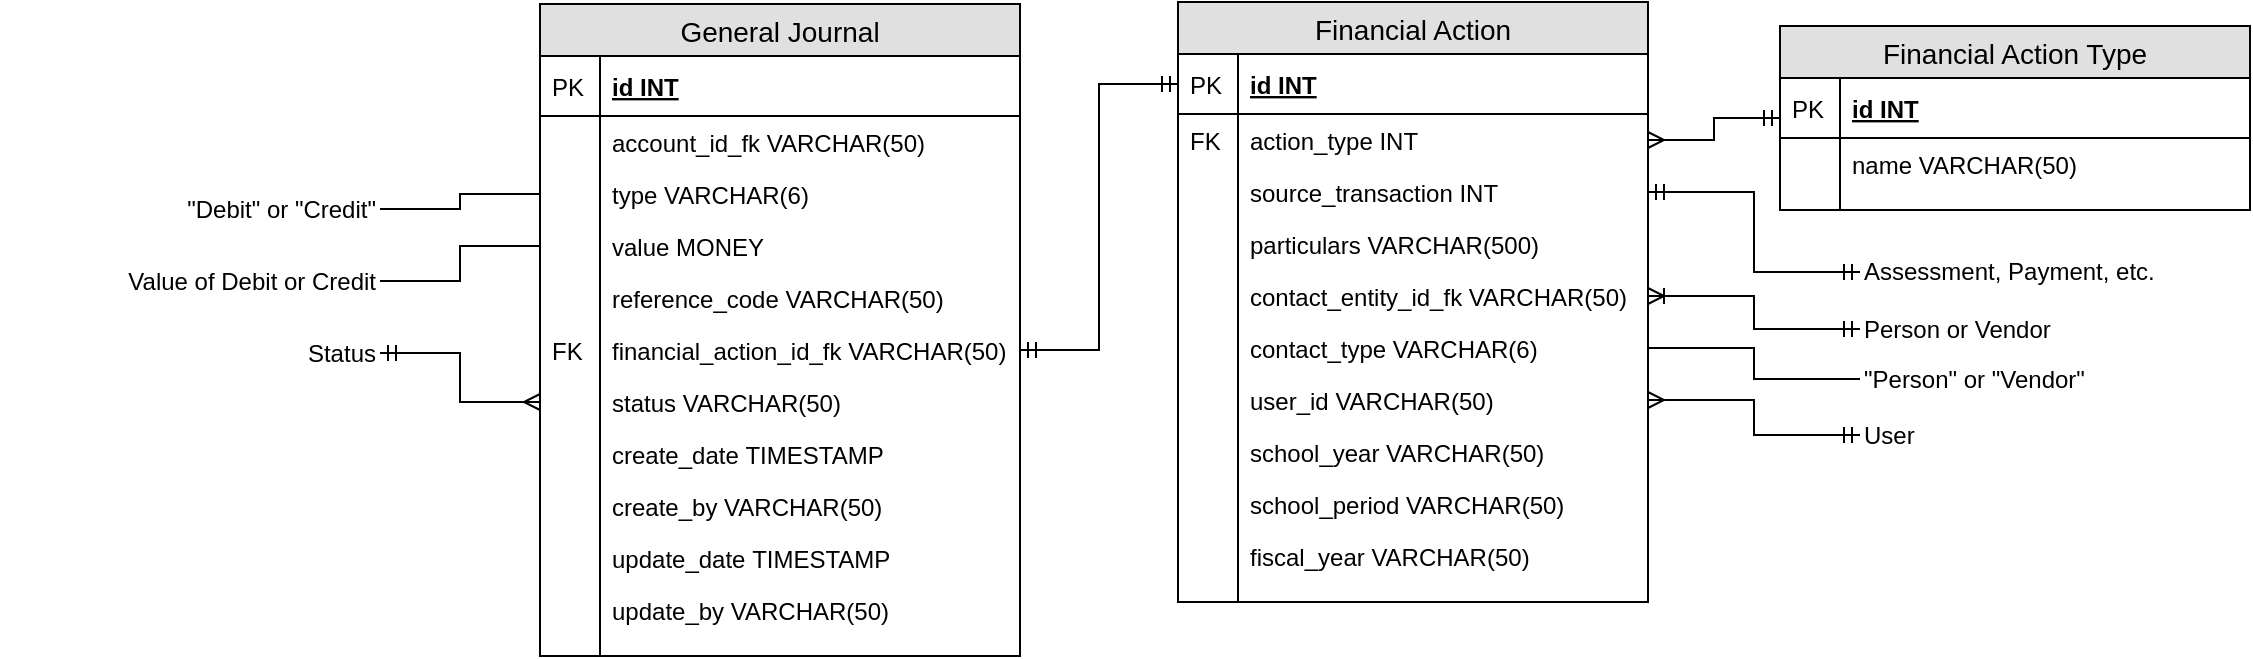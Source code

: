 <mxfile version="10.7.7" type="google"><diagram id="2-UZHoWpADFpw20_JPM6" name="Schema"><mxGraphModel dx="1074" dy="622" grid="1" gridSize="10" guides="1" tooltips="1" connect="1" arrows="1" fold="1" page="1" pageScale="1" pageWidth="850" pageHeight="1100" math="0" shadow="0"><root><mxCell id="0"/><mxCell id="1" parent="0"/><mxCell id="s0boS-uH38wElyyiY8_O-1" value="General Journal" style="swimlane;fontStyle=0;childLayout=stackLayout;horizontal=1;startSize=26;fillColor=#e0e0e0;horizontalStack=0;resizeParent=1;resizeParentMax=0;resizeLast=0;collapsible=1;marginBottom=0;swimlaneFillColor=#ffffff;align=center;fontSize=14;" parent="1" vertex="1"><mxGeometry x="290" y="20" width="240" height="326" as="geometry"/></mxCell><mxCell id="s0boS-uH38wElyyiY8_O-2" value="id INT" style="shape=partialRectangle;top=0;left=0;right=0;bottom=1;align=left;verticalAlign=middle;fillColor=none;spacingLeft=34;spacingRight=4;overflow=hidden;rotatable=0;points=[[0,0.5],[1,0.5]];portConstraint=eastwest;dropTarget=0;fontStyle=5;fontSize=12;" parent="s0boS-uH38wElyyiY8_O-1" vertex="1"><mxGeometry y="26" width="240" height="30" as="geometry"/></mxCell><mxCell id="s0boS-uH38wElyyiY8_O-3" value="PK" style="shape=partialRectangle;top=0;left=0;bottom=0;fillColor=none;align=left;verticalAlign=middle;spacingLeft=4;spacingRight=4;overflow=hidden;rotatable=0;points=[];portConstraint=eastwest;part=1;fontSize=12;" parent="s0boS-uH38wElyyiY8_O-2" vertex="1" connectable="0"><mxGeometry width="30" height="30" as="geometry"/></mxCell><mxCell id="s0boS-uH38wElyyiY8_O-4" value="account_id_fk VARCHAR(50)" style="shape=partialRectangle;top=0;left=0;right=0;bottom=0;align=left;verticalAlign=top;fillColor=none;spacingLeft=34;spacingRight=4;overflow=hidden;rotatable=0;points=[[0,0.5],[1,0.5]];portConstraint=eastwest;dropTarget=0;fontSize=12;" parent="s0boS-uH38wElyyiY8_O-1" vertex="1"><mxGeometry y="56" width="240" height="26" as="geometry"/></mxCell><mxCell id="s0boS-uH38wElyyiY8_O-5" value="" style="shape=partialRectangle;top=0;left=0;bottom=0;fillColor=none;align=left;verticalAlign=top;spacingLeft=4;spacingRight=4;overflow=hidden;rotatable=0;points=[];portConstraint=eastwest;part=1;fontSize=12;" parent="s0boS-uH38wElyyiY8_O-4" vertex="1" connectable="0"><mxGeometry width="30" height="26" as="geometry"/></mxCell><mxCell id="s0boS-uH38wElyyiY8_O-6" value="type VARCHAR(6)&#10;" style="shape=partialRectangle;top=0;left=0;right=0;bottom=0;align=left;verticalAlign=top;fillColor=none;spacingLeft=34;spacingRight=4;overflow=hidden;rotatable=0;points=[[0,0.5],[1,0.5]];portConstraint=eastwest;dropTarget=0;fontSize=12;" parent="s0boS-uH38wElyyiY8_O-1" vertex="1"><mxGeometry y="82" width="240" height="26" as="geometry"/></mxCell><mxCell id="s0boS-uH38wElyyiY8_O-7" value="" style="shape=partialRectangle;top=0;left=0;bottom=0;fillColor=none;align=left;verticalAlign=top;spacingLeft=4;spacingRight=4;overflow=hidden;rotatable=0;points=[];portConstraint=eastwest;part=1;fontSize=12;" parent="s0boS-uH38wElyyiY8_O-6" vertex="1" connectable="0"><mxGeometry width="30" height="26" as="geometry"/></mxCell><mxCell id="s0boS-uH38wElyyiY8_O-16" value="value MONEY" style="shape=partialRectangle;top=0;left=0;right=0;bottom=0;align=left;verticalAlign=top;fillColor=none;spacingLeft=34;spacingRight=4;overflow=hidden;rotatable=0;points=[[0,0.5],[1,0.5]];portConstraint=eastwest;dropTarget=0;fontSize=12;" parent="s0boS-uH38wElyyiY8_O-1" vertex="1"><mxGeometry y="108" width="240" height="26" as="geometry"/></mxCell><mxCell id="s0boS-uH38wElyyiY8_O-17" value="" style="shape=partialRectangle;top=0;left=0;bottom=0;fillColor=none;align=left;verticalAlign=top;spacingLeft=4;spacingRight=4;overflow=hidden;rotatable=0;points=[];portConstraint=eastwest;part=1;fontSize=12;" parent="s0boS-uH38wElyyiY8_O-16" vertex="1" connectable="0"><mxGeometry width="30" height="26" as="geometry"/></mxCell><mxCell id="s0boS-uH38wElyyiY8_O-22" value="reference_code VARCHAR(50)" style="shape=partialRectangle;top=0;left=0;right=0;bottom=0;align=left;verticalAlign=top;fillColor=none;spacingLeft=34;spacingRight=4;overflow=hidden;rotatable=0;points=[[0,0.5],[1,0.5]];portConstraint=eastwest;dropTarget=0;fontSize=12;" parent="s0boS-uH38wElyyiY8_O-1" vertex="1"><mxGeometry y="134" width="240" height="26" as="geometry"/></mxCell><mxCell id="s0boS-uH38wElyyiY8_O-23" value="" style="shape=partialRectangle;top=0;left=0;bottom=0;fillColor=none;align=left;verticalAlign=top;spacingLeft=4;spacingRight=4;overflow=hidden;rotatable=0;points=[];portConstraint=eastwest;part=1;fontSize=12;" parent="s0boS-uH38wElyyiY8_O-22" vertex="1" connectable="0"><mxGeometry width="30" height="26" as="geometry"/></mxCell><mxCell id="s0boS-uH38wElyyiY8_O-24" value="financial_action_id_fk VARCHAR(50)" style="shape=partialRectangle;top=0;left=0;right=0;bottom=0;align=left;verticalAlign=top;fillColor=none;spacingLeft=34;spacingRight=4;overflow=hidden;rotatable=0;points=[[0,0.5],[1,0.5]];portConstraint=eastwest;dropTarget=0;fontSize=12;" parent="s0boS-uH38wElyyiY8_O-1" vertex="1"><mxGeometry y="160" width="240" height="26" as="geometry"/></mxCell><mxCell id="s0boS-uH38wElyyiY8_O-25" value="FK" style="shape=partialRectangle;top=0;left=0;bottom=0;fillColor=none;align=left;verticalAlign=top;spacingLeft=4;spacingRight=4;overflow=hidden;rotatable=0;points=[];portConstraint=eastwest;part=1;fontSize=12;" parent="s0boS-uH38wElyyiY8_O-24" vertex="1" connectable="0"><mxGeometry width="30" height="26" as="geometry"/></mxCell><mxCell id="nZrRetsp4rwY72g4i7Fy-24" value="status VARCHAR(50)" style="shape=partialRectangle;top=0;left=0;right=0;bottom=0;align=left;verticalAlign=top;fillColor=none;spacingLeft=34;spacingRight=4;overflow=hidden;rotatable=0;points=[[0,0.5],[1,0.5]];portConstraint=eastwest;dropTarget=0;fontSize=12;" parent="s0boS-uH38wElyyiY8_O-1" vertex="1"><mxGeometry y="186" width="240" height="26" as="geometry"/></mxCell><mxCell id="nZrRetsp4rwY72g4i7Fy-25" value="" style="shape=partialRectangle;top=0;left=0;bottom=0;fillColor=none;align=left;verticalAlign=top;spacingLeft=4;spacingRight=4;overflow=hidden;rotatable=0;points=[];portConstraint=eastwest;part=1;fontSize=12;" parent="nZrRetsp4rwY72g4i7Fy-24" vertex="1" connectable="0"><mxGeometry width="30" height="26" as="geometry"/></mxCell><mxCell id="s0boS-uH38wElyyiY8_O-18" value="create_date TIMESTAMP" style="shape=partialRectangle;top=0;left=0;right=0;bottom=0;align=left;verticalAlign=top;fillColor=none;spacingLeft=34;spacingRight=4;overflow=hidden;rotatable=0;points=[[0,0.5],[1,0.5]];portConstraint=eastwest;dropTarget=0;fontSize=12;" parent="s0boS-uH38wElyyiY8_O-1" vertex="1"><mxGeometry y="212" width="240" height="26" as="geometry"/></mxCell><mxCell id="s0boS-uH38wElyyiY8_O-19" value="" style="shape=partialRectangle;top=0;left=0;bottom=0;fillColor=none;align=left;verticalAlign=top;spacingLeft=4;spacingRight=4;overflow=hidden;rotatable=0;points=[];portConstraint=eastwest;part=1;fontSize=12;" parent="s0boS-uH38wElyyiY8_O-18" vertex="1" connectable="0"><mxGeometry width="30" height="26" as="geometry"/></mxCell><mxCell id="s0boS-uH38wElyyiY8_O-26" value="create_by VARCHAR(50)" style="shape=partialRectangle;top=0;left=0;right=0;bottom=0;align=left;verticalAlign=top;fillColor=none;spacingLeft=34;spacingRight=4;overflow=hidden;rotatable=0;points=[[0,0.5],[1,0.5]];portConstraint=eastwest;dropTarget=0;fontSize=12;" parent="s0boS-uH38wElyyiY8_O-1" vertex="1"><mxGeometry y="238" width="240" height="26" as="geometry"/></mxCell><mxCell id="s0boS-uH38wElyyiY8_O-27" value="" style="shape=partialRectangle;top=0;left=0;bottom=0;fillColor=none;align=left;verticalAlign=top;spacingLeft=4;spacingRight=4;overflow=hidden;rotatable=0;points=[];portConstraint=eastwest;part=1;fontSize=12;" parent="s0boS-uH38wElyyiY8_O-26" vertex="1" connectable="0"><mxGeometry width="30" height="26" as="geometry"/></mxCell><mxCell id="nZrRetsp4rwY72g4i7Fy-102" value="update_date TIMESTAMP" style="shape=partialRectangle;top=0;left=0;right=0;bottom=0;align=left;verticalAlign=top;fillColor=none;spacingLeft=34;spacingRight=4;overflow=hidden;rotatable=0;points=[[0,0.5],[1,0.5]];portConstraint=eastwest;dropTarget=0;fontSize=12;" parent="s0boS-uH38wElyyiY8_O-1" vertex="1"><mxGeometry y="264" width="240" height="26" as="geometry"/></mxCell><mxCell id="nZrRetsp4rwY72g4i7Fy-103" value="" style="shape=partialRectangle;top=0;left=0;bottom=0;fillColor=none;align=left;verticalAlign=top;spacingLeft=4;spacingRight=4;overflow=hidden;rotatable=0;points=[];portConstraint=eastwest;part=1;fontSize=12;" parent="nZrRetsp4rwY72g4i7Fy-102" vertex="1" connectable="0"><mxGeometry width="30" height="26" as="geometry"/></mxCell><mxCell id="nZrRetsp4rwY72g4i7Fy-98" value="update_by VARCHAR(50)" style="shape=partialRectangle;top=0;left=0;right=0;bottom=0;align=left;verticalAlign=top;fillColor=none;spacingLeft=34;spacingRight=4;overflow=hidden;rotatable=0;points=[[0,0.5],[1,0.5]];portConstraint=eastwest;dropTarget=0;fontSize=12;" parent="s0boS-uH38wElyyiY8_O-1" vertex="1"><mxGeometry y="290" width="240" height="26" as="geometry"/></mxCell><mxCell id="nZrRetsp4rwY72g4i7Fy-99" value="" style="shape=partialRectangle;top=0;left=0;bottom=0;fillColor=none;align=left;verticalAlign=top;spacingLeft=4;spacingRight=4;overflow=hidden;rotatable=0;points=[];portConstraint=eastwest;part=1;fontSize=12;" parent="nZrRetsp4rwY72g4i7Fy-98" vertex="1" connectable="0"><mxGeometry width="30" height="26" as="geometry"/></mxCell><mxCell id="s0boS-uH38wElyyiY8_O-10" value="" style="shape=partialRectangle;top=0;left=0;right=0;bottom=0;align=left;verticalAlign=top;fillColor=none;spacingLeft=34;spacingRight=4;overflow=hidden;rotatable=0;points=[[0,0.5],[1,0.5]];portConstraint=eastwest;dropTarget=0;fontSize=12;" parent="s0boS-uH38wElyyiY8_O-1" vertex="1"><mxGeometry y="316" width="240" height="10" as="geometry"/></mxCell><mxCell id="s0boS-uH38wElyyiY8_O-11" value="" style="shape=partialRectangle;top=0;left=0;bottom=0;fillColor=none;align=left;verticalAlign=top;spacingLeft=4;spacingRight=4;overflow=hidden;rotatable=0;points=[];portConstraint=eastwest;part=1;fontSize=12;" parent="s0boS-uH38wElyyiY8_O-10" vertex="1" connectable="0"><mxGeometry width="30" height="10" as="geometry"/></mxCell><mxCell id="s0boS-uH38wElyyiY8_O-38" value="Financial Action" style="swimlane;fontStyle=0;childLayout=stackLayout;horizontal=1;startSize=26;fillColor=#e0e0e0;horizontalStack=0;resizeParent=1;resizeParentMax=0;resizeLast=0;collapsible=1;marginBottom=0;swimlaneFillColor=#ffffff;align=center;fontSize=14;" parent="1" vertex="1"><mxGeometry x="609" y="19" width="235" height="300" as="geometry"/></mxCell><mxCell id="s0boS-uH38wElyyiY8_O-39" value="id INT" style="shape=partialRectangle;top=0;left=0;right=0;bottom=1;align=left;verticalAlign=middle;fillColor=none;spacingLeft=34;spacingRight=4;overflow=hidden;rotatable=0;points=[[0,0.5],[1,0.5]];portConstraint=eastwest;dropTarget=0;fontStyle=5;fontSize=12;" parent="s0boS-uH38wElyyiY8_O-38" vertex="1"><mxGeometry y="26" width="235" height="30" as="geometry"/></mxCell><mxCell id="s0boS-uH38wElyyiY8_O-40" value="PK" style="shape=partialRectangle;top=0;left=0;bottom=0;fillColor=none;align=left;verticalAlign=middle;spacingLeft=4;spacingRight=4;overflow=hidden;rotatable=0;points=[];portConstraint=eastwest;part=1;fontSize=12;" parent="s0boS-uH38wElyyiY8_O-39" vertex="1" connectable="0"><mxGeometry width="30" height="30" as="geometry"/></mxCell><mxCell id="nZrRetsp4rwY72g4i7Fy-7" value="action_type INT" style="shape=partialRectangle;top=0;left=0;right=0;bottom=0;align=left;verticalAlign=top;fillColor=none;spacingLeft=34;spacingRight=4;overflow=hidden;rotatable=0;points=[[0,0.5],[1,0.5]];portConstraint=eastwest;dropTarget=0;fontSize=12;" parent="s0boS-uH38wElyyiY8_O-38" vertex="1"><mxGeometry y="56" width="235" height="26" as="geometry"/></mxCell><mxCell id="nZrRetsp4rwY72g4i7Fy-8" value="FK" style="shape=partialRectangle;top=0;left=0;bottom=0;fillColor=none;align=left;verticalAlign=top;spacingLeft=4;spacingRight=4;overflow=hidden;rotatable=0;points=[];portConstraint=eastwest;part=1;fontSize=12;" parent="nZrRetsp4rwY72g4i7Fy-7" vertex="1" connectable="0"><mxGeometry width="30" height="26" as="geometry"/></mxCell><mxCell id="nZrRetsp4rwY72g4i7Fy-60" value="source_transaction INT" style="shape=partialRectangle;top=0;left=0;right=0;bottom=0;align=left;verticalAlign=top;fillColor=none;spacingLeft=34;spacingRight=4;overflow=hidden;rotatable=0;points=[[0,0.5],[1,0.5]];portConstraint=eastwest;dropTarget=0;fontSize=12;" parent="s0boS-uH38wElyyiY8_O-38" vertex="1"><mxGeometry y="82" width="235" height="26" as="geometry"/></mxCell><mxCell id="nZrRetsp4rwY72g4i7Fy-61" value="" style="shape=partialRectangle;top=0;left=0;bottom=0;fillColor=none;align=left;verticalAlign=top;spacingLeft=4;spacingRight=4;overflow=hidden;rotatable=0;points=[];portConstraint=eastwest;part=1;fontSize=12;" parent="nZrRetsp4rwY72g4i7Fy-60" vertex="1" connectable="0"><mxGeometry width="30" height="26" as="geometry"/></mxCell><mxCell id="nZrRetsp4rwY72g4i7Fy-53" value="particulars VARCHAR(500)" style="shape=partialRectangle;top=0;left=0;right=0;bottom=0;align=left;verticalAlign=top;fillColor=none;spacingLeft=34;spacingRight=4;overflow=hidden;rotatable=0;points=[[0,0.5],[1,0.5]];portConstraint=eastwest;dropTarget=0;fontSize=12;" parent="s0boS-uH38wElyyiY8_O-38" vertex="1"><mxGeometry y="108" width="235" height="26" as="geometry"/></mxCell><mxCell id="nZrRetsp4rwY72g4i7Fy-54" value="" style="shape=partialRectangle;top=0;left=0;bottom=0;fillColor=none;align=left;verticalAlign=top;spacingLeft=4;spacingRight=4;overflow=hidden;rotatable=0;points=[];portConstraint=eastwest;part=1;fontSize=12;" parent="nZrRetsp4rwY72g4i7Fy-53" vertex="1" connectable="0"><mxGeometry width="30" height="26" as="geometry"/></mxCell><mxCell id="s0boS-uH38wElyyiY8_O-41" value="contact_entity_id_fk VARCHAR(50)" style="shape=partialRectangle;top=0;left=0;right=0;bottom=0;align=left;verticalAlign=top;fillColor=none;spacingLeft=34;spacingRight=4;overflow=hidden;rotatable=0;points=[[0,0.5],[1,0.5]];portConstraint=eastwest;dropTarget=0;fontSize=12;" parent="s0boS-uH38wElyyiY8_O-38" vertex="1"><mxGeometry y="134" width="235" height="26" as="geometry"/></mxCell><mxCell id="s0boS-uH38wElyyiY8_O-42" value="" style="shape=partialRectangle;top=0;left=0;bottom=0;fillColor=none;align=left;verticalAlign=top;spacingLeft=4;spacingRight=4;overflow=hidden;rotatable=0;points=[];portConstraint=eastwest;part=1;fontSize=12;" parent="s0boS-uH38wElyyiY8_O-41" vertex="1" connectable="0"><mxGeometry width="30" height="26" as="geometry"/></mxCell><mxCell id="nZrRetsp4rwY72g4i7Fy-21" value="contact_type VARCHAR(6)" style="shape=partialRectangle;top=0;left=0;right=0;bottom=0;align=left;verticalAlign=top;fillColor=none;spacingLeft=34;spacingRight=4;overflow=hidden;rotatable=0;points=[[0,0.5],[1,0.5]];portConstraint=eastwest;dropTarget=0;fontSize=12;" parent="s0boS-uH38wElyyiY8_O-38" vertex="1"><mxGeometry y="160" width="235" height="26" as="geometry"/></mxCell><mxCell id="nZrRetsp4rwY72g4i7Fy-22" value="" style="shape=partialRectangle;top=0;left=0;bottom=0;fillColor=none;align=left;verticalAlign=top;spacingLeft=4;spacingRight=4;overflow=hidden;rotatable=0;points=[];portConstraint=eastwest;part=1;fontSize=12;" parent="nZrRetsp4rwY72g4i7Fy-21" vertex="1" connectable="0"><mxGeometry width="30" height="26" as="geometry"/></mxCell><mxCell id="s0boS-uH38wElyyiY8_O-43" value="user_id VARCHAR(50)" style="shape=partialRectangle;top=0;left=0;right=0;bottom=0;align=left;verticalAlign=top;fillColor=none;spacingLeft=34;spacingRight=4;overflow=hidden;rotatable=0;points=[[0,0.5],[1,0.5]];portConstraint=eastwest;dropTarget=0;fontSize=12;" parent="s0boS-uH38wElyyiY8_O-38" vertex="1"><mxGeometry y="186" width="235" height="26" as="geometry"/></mxCell><mxCell id="s0boS-uH38wElyyiY8_O-44" value="" style="shape=partialRectangle;top=0;left=0;bottom=0;fillColor=none;align=left;verticalAlign=top;spacingLeft=4;spacingRight=4;overflow=hidden;rotatable=0;points=[];portConstraint=eastwest;part=1;fontSize=12;" parent="s0boS-uH38wElyyiY8_O-43" vertex="1" connectable="0"><mxGeometry width="30" height="26" as="geometry"/></mxCell><mxCell id="nZrRetsp4rwY72g4i7Fy-9" value="school_year VARCHAR(50)" style="shape=partialRectangle;top=0;left=0;right=0;bottom=0;align=left;verticalAlign=top;fillColor=none;spacingLeft=34;spacingRight=4;overflow=hidden;rotatable=0;points=[[0,0.5],[1,0.5]];portConstraint=eastwest;dropTarget=0;fontSize=12;" parent="s0boS-uH38wElyyiY8_O-38" vertex="1"><mxGeometry y="212" width="235" height="26" as="geometry"/></mxCell><mxCell id="nZrRetsp4rwY72g4i7Fy-10" value="" style="shape=partialRectangle;top=0;left=0;bottom=0;fillColor=none;align=left;verticalAlign=top;spacingLeft=4;spacingRight=4;overflow=hidden;rotatable=0;points=[];portConstraint=eastwest;part=1;fontSize=12;" parent="nZrRetsp4rwY72g4i7Fy-9" vertex="1" connectable="0"><mxGeometry width="30" height="26" as="geometry"/></mxCell><mxCell id="nZrRetsp4rwY72g4i7Fy-11" value="school_period VARCHAR(50)" style="shape=partialRectangle;top=0;left=0;right=0;bottom=0;align=left;verticalAlign=top;fillColor=none;spacingLeft=34;spacingRight=4;overflow=hidden;rotatable=0;points=[[0,0.5],[1,0.5]];portConstraint=eastwest;dropTarget=0;fontSize=12;" parent="s0boS-uH38wElyyiY8_O-38" vertex="1"><mxGeometry y="238" width="235" height="26" as="geometry"/></mxCell><mxCell id="nZrRetsp4rwY72g4i7Fy-12" value="" style="shape=partialRectangle;top=0;left=0;bottom=0;fillColor=none;align=left;verticalAlign=top;spacingLeft=4;spacingRight=4;overflow=hidden;rotatable=0;points=[];portConstraint=eastwest;part=1;fontSize=12;" parent="nZrRetsp4rwY72g4i7Fy-11" vertex="1" connectable="0"><mxGeometry width="30" height="26" as="geometry"/></mxCell><mxCell id="nZrRetsp4rwY72g4i7Fy-13" value="fiscal_year VARCHAR(50)" style="shape=partialRectangle;top=0;left=0;right=0;bottom=0;align=left;verticalAlign=top;fillColor=none;spacingLeft=34;spacingRight=4;overflow=hidden;rotatable=0;points=[[0,0.5],[1,0.5]];portConstraint=eastwest;dropTarget=0;fontSize=12;" parent="s0boS-uH38wElyyiY8_O-38" vertex="1"><mxGeometry y="264" width="235" height="26" as="geometry"/></mxCell><mxCell id="nZrRetsp4rwY72g4i7Fy-14" value="" style="shape=partialRectangle;top=0;left=0;bottom=0;fillColor=none;align=left;verticalAlign=top;spacingLeft=4;spacingRight=4;overflow=hidden;rotatable=0;points=[];portConstraint=eastwest;part=1;fontSize=12;" parent="nZrRetsp4rwY72g4i7Fy-13" vertex="1" connectable="0"><mxGeometry width="30" height="26" as="geometry"/></mxCell><mxCell id="s0boS-uH38wElyyiY8_O-47" value="" style="shape=partialRectangle;top=0;left=0;right=0;bottom=0;align=left;verticalAlign=top;fillColor=none;spacingLeft=34;spacingRight=4;overflow=hidden;rotatable=0;points=[[0,0.5],[1,0.5]];portConstraint=eastwest;dropTarget=0;fontSize=12;" parent="s0boS-uH38wElyyiY8_O-38" vertex="1"><mxGeometry y="290" width="235" height="10" as="geometry"/></mxCell><mxCell id="s0boS-uH38wElyyiY8_O-48" value="" style="shape=partialRectangle;top=0;left=0;bottom=0;fillColor=none;align=left;verticalAlign=top;spacingLeft=4;spacingRight=4;overflow=hidden;rotatable=0;points=[];portConstraint=eastwest;part=1;fontSize=12;" parent="s0boS-uH38wElyyiY8_O-47" vertex="1" connectable="0"><mxGeometry width="30" height="10" as="geometry"/></mxCell><mxCell id="s0boS-uH38wElyyiY8_O-89" style="edgeStyle=orthogonalEdgeStyle;rounded=0;orthogonalLoop=1;jettySize=auto;html=1;exitX=1;exitY=0.5;exitDx=0;exitDy=0;entryX=0;entryY=0.5;entryDx=0;entryDy=0;startArrow=ERmandOne;startFill=0;endArrow=ERmandOne;endFill=0;" parent="1" source="s0boS-uH38wElyyiY8_O-24" target="s0boS-uH38wElyyiY8_O-39" edge="1"><mxGeometry relative="1" as="geometry"/></mxCell><mxCell id="nZrRetsp4rwY72g4i7Fy-23" value="&quot;Person&quot; or &quot;Vendor&quot;&lt;br&gt;" style="text;html=1;strokeColor=none;fillColor=none;align=left;verticalAlign=middle;whiteSpace=wrap;rounded=0;" parent="1" vertex="1"><mxGeometry x="950" y="195.5" width="190" height="24" as="geometry"/></mxCell><mxCell id="nZrRetsp4rwY72g4i7Fy-55" value="Person or Vendor" style="text;html=1;strokeColor=none;fillColor=none;align=left;verticalAlign=middle;whiteSpace=wrap;rounded=0;" parent="1" vertex="1"><mxGeometry x="950" y="170.5" width="190" height="24" as="geometry"/></mxCell><mxCell id="nZrRetsp4rwY72g4i7Fy-56" style="edgeStyle=orthogonalEdgeStyle;rounded=0;orthogonalLoop=1;jettySize=auto;html=1;exitX=1;exitY=0.5;exitDx=0;exitDy=0;entryX=0;entryY=0.5;entryDx=0;entryDy=0;startArrow=ERoneToMany;startFill=0;endArrow=ERmandOne;endFill=0;" parent="1" source="s0boS-uH38wElyyiY8_O-41" target="nZrRetsp4rwY72g4i7Fy-55" edge="1"><mxGeometry relative="1" as="geometry"/></mxCell><mxCell id="nZrRetsp4rwY72g4i7Fy-57" style="edgeStyle=orthogonalEdgeStyle;rounded=0;orthogonalLoop=1;jettySize=auto;html=1;exitX=1;exitY=0.5;exitDx=0;exitDy=0;entryX=0;entryY=0.5;entryDx=0;entryDy=0;startArrow=none;startFill=0;endArrow=none;endFill=0;" parent="1" source="nZrRetsp4rwY72g4i7Fy-21" target="nZrRetsp4rwY72g4i7Fy-23" edge="1"><mxGeometry relative="1" as="geometry"/></mxCell><mxCell id="nZrRetsp4rwY72g4i7Fy-58" style="edgeStyle=orthogonalEdgeStyle;rounded=0;orthogonalLoop=1;jettySize=auto;html=1;exitX=1;exitY=0.5;exitDx=0;exitDy=0;entryX=0;entryY=0.5;entryDx=0;entryDy=0;startArrow=ERmany;startFill=0;endArrow=ERmandOne;endFill=0;" parent="1" source="s0boS-uH38wElyyiY8_O-43" target="nZrRetsp4rwY72g4i7Fy-59" edge="1"><mxGeometry relative="1" as="geometry"><mxPoint x="940" y="193" as="targetPoint"/></mxGeometry></mxCell><mxCell id="nZrRetsp4rwY72g4i7Fy-59" value="User" style="text;html=1;strokeColor=none;fillColor=none;align=left;verticalAlign=middle;whiteSpace=wrap;rounded=0;" parent="1" vertex="1"><mxGeometry x="950" y="223.5" width="190" height="24" as="geometry"/></mxCell><mxCell id="nZrRetsp4rwY72g4i7Fy-64" value="Financial Action Type" style="swimlane;fontStyle=0;childLayout=stackLayout;horizontal=1;startSize=26;fillColor=#e0e0e0;horizontalStack=0;resizeParent=1;resizeParentMax=0;resizeLast=0;collapsible=1;marginBottom=0;swimlaneFillColor=#ffffff;align=center;fontSize=14;" parent="1" vertex="1"><mxGeometry x="910" y="31" width="235" height="92" as="geometry"/></mxCell><mxCell id="nZrRetsp4rwY72g4i7Fy-65" value="id INT" style="shape=partialRectangle;top=0;left=0;right=0;bottom=1;align=left;verticalAlign=middle;fillColor=none;spacingLeft=34;spacingRight=4;overflow=hidden;rotatable=0;points=[[0,0.5],[1,0.5]];portConstraint=eastwest;dropTarget=0;fontStyle=5;fontSize=12;" parent="nZrRetsp4rwY72g4i7Fy-64" vertex="1"><mxGeometry y="26" width="235" height="30" as="geometry"/></mxCell><mxCell id="nZrRetsp4rwY72g4i7Fy-66" value="PK" style="shape=partialRectangle;top=0;left=0;bottom=0;fillColor=none;align=left;verticalAlign=middle;spacingLeft=4;spacingRight=4;overflow=hidden;rotatable=0;points=[];portConstraint=eastwest;part=1;fontSize=12;" parent="nZrRetsp4rwY72g4i7Fy-65" vertex="1" connectable="0"><mxGeometry width="30" height="30" as="geometry"/></mxCell><mxCell id="nZrRetsp4rwY72g4i7Fy-67" value="name VARCHAR(50)" style="shape=partialRectangle;top=0;left=0;right=0;bottom=0;align=left;verticalAlign=top;fillColor=none;spacingLeft=34;spacingRight=4;overflow=hidden;rotatable=0;points=[[0,0.5],[1,0.5]];portConstraint=eastwest;dropTarget=0;fontSize=12;" parent="nZrRetsp4rwY72g4i7Fy-64" vertex="1"><mxGeometry y="56" width="235" height="26" as="geometry"/></mxCell><mxCell id="nZrRetsp4rwY72g4i7Fy-68" value="" style="shape=partialRectangle;top=0;left=0;bottom=0;fillColor=none;align=left;verticalAlign=top;spacingLeft=4;spacingRight=4;overflow=hidden;rotatable=0;points=[];portConstraint=eastwest;part=1;fontSize=12;" parent="nZrRetsp4rwY72g4i7Fy-67" vertex="1" connectable="0"><mxGeometry width="30" height="26" as="geometry"/></mxCell><mxCell id="nZrRetsp4rwY72g4i7Fy-91" value="" style="shape=partialRectangle;top=0;left=0;right=0;bottom=0;align=left;verticalAlign=top;fillColor=none;spacingLeft=34;spacingRight=4;overflow=hidden;rotatable=0;points=[[0,0.5],[1,0.5]];portConstraint=eastwest;dropTarget=0;fontSize=12;" parent="nZrRetsp4rwY72g4i7Fy-64" vertex="1"><mxGeometry y="82" width="235" height="10" as="geometry"/></mxCell><mxCell id="nZrRetsp4rwY72g4i7Fy-92" value="" style="shape=partialRectangle;top=0;left=0;bottom=0;fillColor=none;align=left;verticalAlign=top;spacingLeft=4;spacingRight=4;overflow=hidden;rotatable=0;points=[];portConstraint=eastwest;part=1;fontSize=12;" parent="nZrRetsp4rwY72g4i7Fy-91" vertex="1" connectable="0"><mxGeometry width="30" height="10" as="geometry"/></mxCell><mxCell id="nZrRetsp4rwY72g4i7Fy-93" style="edgeStyle=orthogonalEdgeStyle;rounded=0;orthogonalLoop=1;jettySize=auto;html=1;exitX=1;exitY=0.5;exitDx=0;exitDy=0;entryX=0;entryY=0.5;entryDx=0;entryDy=0;startArrow=ERmany;startFill=0;endArrow=ERmandOne;endFill=0;" parent="1" source="nZrRetsp4rwY72g4i7Fy-7" target="nZrRetsp4rwY72g4i7Fy-64" edge="1"><mxGeometry relative="1" as="geometry"/></mxCell><mxCell id="nZrRetsp4rwY72g4i7Fy-94" style="edgeStyle=orthogonalEdgeStyle;rounded=0;orthogonalLoop=1;jettySize=auto;html=1;exitX=1;exitY=0.5;exitDx=0;exitDy=0;entryX=0;entryY=0.5;entryDx=0;entryDy=0;startArrow=ERmandOne;startFill=0;endArrow=ERmandOne;endFill=0;" parent="1" source="nZrRetsp4rwY72g4i7Fy-60" target="nZrRetsp4rwY72g4i7Fy-95" edge="1"><mxGeometry relative="1" as="geometry"><mxPoint x="910" y="140" as="targetPoint"/></mxGeometry></mxCell><mxCell id="nZrRetsp4rwY72g4i7Fy-95" value="Assessment, Payment, etc." style="text;html=1;strokeColor=none;fillColor=none;align=left;verticalAlign=middle;whiteSpace=wrap;rounded=0;" parent="1" vertex="1"><mxGeometry x="950" y="142" width="190" height="24" as="geometry"/></mxCell><mxCell id="gqiMJ3BAsWS3CW7fDAGq-4" style="edgeStyle=orthogonalEdgeStyle;rounded=0;orthogonalLoop=1;jettySize=auto;html=1;exitX=1;exitY=0.5;exitDx=0;exitDy=0;entryX=0;entryY=0.5;entryDx=0;entryDy=0;startArrow=none;startFill=0;endArrow=none;endFill=0;" parent="1" source="gqiMJ3BAsWS3CW7fDAGq-1" target="s0boS-uH38wElyyiY8_O-6" edge="1"><mxGeometry relative="1" as="geometry"/></mxCell><mxCell id="gqiMJ3BAsWS3CW7fDAGq-1" value="&quot;Debit&quot; or &quot;Credit&quot;&lt;br&gt;" style="text;html=1;strokeColor=none;fillColor=none;align=right;verticalAlign=middle;whiteSpace=wrap;rounded=0;" parent="1" vertex="1"><mxGeometry x="20" y="110.5" width="190" height="24" as="geometry"/></mxCell><mxCell id="gqiMJ3BAsWS3CW7fDAGq-5" style="edgeStyle=orthogonalEdgeStyle;rounded=0;orthogonalLoop=1;jettySize=auto;html=1;exitX=1;exitY=0.5;exitDx=0;exitDy=0;entryX=0;entryY=0.5;entryDx=0;entryDy=0;startArrow=none;startFill=0;endArrow=none;endFill=0;" parent="1" source="gqiMJ3BAsWS3CW7fDAGq-2" target="s0boS-uH38wElyyiY8_O-16" edge="1"><mxGeometry relative="1" as="geometry"/></mxCell><mxCell id="gqiMJ3BAsWS3CW7fDAGq-2" value="Value of Debit or Credit&lt;br&gt;" style="text;html=1;strokeColor=none;fillColor=none;align=right;verticalAlign=middle;whiteSpace=wrap;rounded=0;" parent="1" vertex="1"><mxGeometry x="20" y="146.5" width="190" height="24" as="geometry"/></mxCell><mxCell id="gqiMJ3BAsWS3CW7fDAGq-6" style="edgeStyle=orthogonalEdgeStyle;rounded=0;orthogonalLoop=1;jettySize=auto;html=1;exitX=1;exitY=0.5;exitDx=0;exitDy=0;entryX=0;entryY=0.5;entryDx=0;entryDy=0;startArrow=ERmandOne;startFill=0;endArrow=ERmany;endFill=0;" parent="1" source="gqiMJ3BAsWS3CW7fDAGq-3" target="nZrRetsp4rwY72g4i7Fy-24" edge="1"><mxGeometry relative="1" as="geometry"/></mxCell><mxCell id="gqiMJ3BAsWS3CW7fDAGq-3" value="Status&lt;br&gt;" style="text;html=1;strokeColor=none;fillColor=none;align=right;verticalAlign=middle;whiteSpace=wrap;rounded=0;" parent="1" vertex="1"><mxGeometry x="20" y="182.5" width="190" height="24" as="geometry"/></mxCell></root></mxGraphModel></diagram><diagram id="5-YikTE--NO9ZlRj3w1l" name="Workflow"><mxGraphModel dx="1074" dy="622" grid="1" gridSize="10" guides="1" tooltips="1" connect="1" arrows="1" fold="1" page="1" pageScale="1" pageWidth="850" pageHeight="1100" math="0" shadow="0"><root><mxCell id="jkvSFXHUjXmvSf_kxH5x-0"/><mxCell id="jkvSFXHUjXmvSf_kxH5x-1" parent="jkvSFXHUjXmvSf_kxH5x-0"/><mxCell id="1rQrjx5VnVyDaNx3wE9s-6" style="edgeStyle=orthogonalEdgeStyle;rounded=0;orthogonalLoop=1;jettySize=auto;html=1;exitX=1;exitY=0.5;exitDx=0;exitDy=0;exitPerimeter=0;entryX=0;entryY=0.5;entryDx=0;entryDy=0;" parent="jkvSFXHUjXmvSf_kxH5x-1" source="1rQrjx5VnVyDaNx3wE9s-0" target="1rQrjx5VnVyDaNx3wE9s-1" edge="1"><mxGeometry relative="1" as="geometry"/></mxCell><mxCell id="1rQrjx5VnVyDaNx3wE9s-0" value="" style="strokeWidth=2;html=1;shape=mxgraph.flowchart.start_2;whiteSpace=wrap;fillColor=none;align=left;" parent="jkvSFXHUjXmvSf_kxH5x-1" vertex="1"><mxGeometry x="40" y="80" width="80" height="80" as="geometry"/></mxCell><mxCell id="1rQrjx5VnVyDaNx3wE9s-7" style="edgeStyle=orthogonalEdgeStyle;rounded=0;orthogonalLoop=1;jettySize=auto;html=1;exitX=1;exitY=0.5;exitDx=0;exitDy=0;entryX=0;entryY=0.5;entryDx=0;entryDy=0;" parent="jkvSFXHUjXmvSf_kxH5x-1" source="1rQrjx5VnVyDaNx3wE9s-1" target="1rQrjx5VnVyDaNx3wE9s-2" edge="1"><mxGeometry relative="1" as="geometry"/></mxCell><mxCell id="1rQrjx5VnVyDaNx3wE9s-1" value="Filter Journal Entries" style="rounded=1;whiteSpace=wrap;html=1;absoluteArcSize=1;arcSize=14;strokeWidth=2;fillColor=none;align=center;" parent="jkvSFXHUjXmvSf_kxH5x-1" vertex="1"><mxGeometry x="160" y="80" width="200" height="80" as="geometry"/></mxCell><mxCell id="1rQrjx5VnVyDaNx3wE9s-8" style="edgeStyle=orthogonalEdgeStyle;rounded=0;orthogonalLoop=1;jettySize=auto;html=1;exitX=1;exitY=0.5;exitDx=0;exitDy=0;entryX=0;entryY=0.5;entryDx=0;entryDy=0;entryPerimeter=0;" parent="jkvSFXHUjXmvSf_kxH5x-1" source="1rQrjx5VnVyDaNx3wE9s-2" target="7opujdRbLhfncKlyNGRW-2" edge="1"><mxGeometry relative="1" as="geometry"/></mxCell><mxCell id="1rQrjx5VnVyDaNx3wE9s-2" value="Display Journal Entries" style="rounded=1;whiteSpace=wrap;html=1;absoluteArcSize=1;arcSize=14;strokeWidth=2;fillColor=none;align=center;" parent="jkvSFXHUjXmvSf_kxH5x-1" vertex="1"><mxGeometry x="400" y="80" width="200" height="80" as="geometry"/></mxCell><mxCell id="1rQrjx5VnVyDaNx3wE9s-9" style="edgeStyle=orthogonalEdgeStyle;rounded=0;orthogonalLoop=1;jettySize=auto;html=1;exitX=1;exitY=0.5;exitDx=0;exitDy=0;entryX=0;entryY=0.5;entryDx=0;entryDy=0;entryPerimeter=0;" parent="jkvSFXHUjXmvSf_kxH5x-1" source="1rQrjx5VnVyDaNx3wE9s-3" target="1rQrjx5VnVyDaNx3wE9s-5" edge="1"><mxGeometry relative="1" as="geometry"/></mxCell><mxCell id="1rQrjx5VnVyDaNx3wE9s-3" value="Print Journal Report" style="rounded=1;whiteSpace=wrap;html=1;absoluteArcSize=1;arcSize=14;strokeWidth=2;fillColor=none;align=center;" parent="jkvSFXHUjXmvSf_kxH5x-1" vertex="1"><mxGeometry x="780" y="80" width="200" height="80" as="geometry"/></mxCell><mxCell id="1rQrjx5VnVyDaNx3wE9s-5" value="" style="strokeWidth=2;html=1;shape=mxgraph.flowchart.start_2;whiteSpace=wrap;fillColor=#000000;align=left;" parent="jkvSFXHUjXmvSf_kxH5x-1" vertex="1"><mxGeometry x="1030" y="80" width="80" height="80" as="geometry"/></mxCell><mxCell id="7opujdRbLhfncKlyNGRW-3" style="edgeStyle=orthogonalEdgeStyle;rounded=0;orthogonalLoop=1;jettySize=auto;html=1;exitX=1;exitY=0.5;exitDx=0;exitDy=0;exitPerimeter=0;entryX=0;entryY=0.5;entryDx=0;entryDy=0;" parent="jkvSFXHUjXmvSf_kxH5x-1" source="7opujdRbLhfncKlyNGRW-2" target="1rQrjx5VnVyDaNx3wE9s-3" edge="1"><mxGeometry relative="1" as="geometry"/></mxCell><mxCell id="7opujdRbLhfncKlyNGRW-4" style="edgeStyle=orthogonalEdgeStyle;rounded=0;orthogonalLoop=1;jettySize=auto;html=1;exitX=0.5;exitY=0;exitDx=0;exitDy=0;exitPerimeter=0;entryX=0.5;entryY=0;entryDx=0;entryDy=0;entryPerimeter=0;" parent="jkvSFXHUjXmvSf_kxH5x-1" source="7opujdRbLhfncKlyNGRW-2" target="1rQrjx5VnVyDaNx3wE9s-5" edge="1"><mxGeometry relative="1" as="geometry"><Array as="points"><mxPoint x="690" y="30"/><mxPoint x="1070" y="30"/></Array></mxGeometry></mxCell><mxCell id="7opujdRbLhfncKlyNGRW-2" value="Will print?" style="strokeWidth=2;html=1;shape=mxgraph.flowchart.decision;whiteSpace=wrap;fillColor=none;align=center;" parent="jkvSFXHUjXmvSf_kxH5x-1" vertex="1"><mxGeometry x="640" y="70" width="100" height="100" as="geometry"/></mxCell><mxCell id="7opujdRbLhfncKlyNGRW-7" value="Y" style="text;html=1;strokeColor=none;fillColor=none;align=center;verticalAlign=middle;whiteSpace=wrap;rounded=0;" parent="jkvSFXHUjXmvSf_kxH5x-1" vertex="1"><mxGeometry x="750" y="100" width="20" height="20" as="geometry"/></mxCell><mxCell id="7opujdRbLhfncKlyNGRW-8" value="N" style="text;html=1;strokeColor=none;fillColor=none;align=center;verticalAlign=middle;whiteSpace=wrap;rounded=0;" parent="jkvSFXHUjXmvSf_kxH5x-1" vertex="1"><mxGeometry x="670" y="50" width="20" height="20" as="geometry"/></mxCell></root></mxGraphModel></diagram><diagram id="KtvlV7iLHBtiuzz4CpCv" name="Financial Action Workflow"><mxGraphModel dx="2148" dy="1244" grid="1" gridSize="10" guides="1" tooltips="1" connect="1" arrows="1" fold="1" page="1" pageScale="1" pageWidth="850" pageHeight="1100" math="0" shadow="0"><root><mxCell id="Yso9hRKW46eoWZqeE0zF-0"/><mxCell id="Yso9hRKW46eoWZqeE0zF-1" parent="Yso9hRKW46eoWZqeE0zF-0"/><mxCell id="Yso9hRKW46eoWZqeE0zF-2" value="Workflow" style="swimlane;html=1;childLayout=stackLayout;resizeParent=1;resizeParentMax=0;horizontal=1;startSize=20;horizontalStack=0;labelBackgroundColor=none;fontColor=#000000;" parent="Yso9hRKW46eoWZqeE0zF-1" vertex="1"><mxGeometry x="20" y="20" width="2450" height="1040" as="geometry"/></mxCell><mxCell id="Yso9hRKW46eoWZqeE0zF-3" value="OSIRIS UI" style="swimlane;html=1;startSize=20;horizontal=0;" parent="Yso9hRKW46eoWZqeE0zF-2" vertex="1"><mxGeometry y="20" width="2450" height="440" as="geometry"/></mxCell><mxCell id="Yso9hRKW46eoWZqeE0zF-4" value="" style="ellipse;html=1;shape=startState;fillColor=#000000;strokeColor=#ff0000;labelBackgroundColor=none;fontColor=#000000;" parent="Yso9hRKW46eoWZqeE0zF-3" vertex="1"><mxGeometry x="30" y="315" width="30" height="30" as="geometry"/></mxCell><mxCell id="Yso9hRKW46eoWZqeE0zF-5" value="" style="edgeStyle=none;rounded=0;jumpSize=2;orthogonalLoop=1;jettySize=auto;html=1;fontColor=#000000;" parent="Yso9hRKW46eoWZqeE0zF-3" source="Yso9hRKW46eoWZqeE0zF-6" target="Yso9hRKW46eoWZqeE0zF-12" edge="1"><mxGeometry relative="1" as="geometry"/></mxCell><mxCell id="Yso9hRKW46eoWZqeE0zF-6" value="UI Input&lt;br&gt;&lt;br&gt;" style="rounded=1;whiteSpace=wrap;html=1;absoluteArcSize=1;arcSize=14;strokeWidth=2;" parent="Yso9hRKW46eoWZqeE0zF-3" vertex="1"><mxGeometry x="90" y="300" width="130" height="60" as="geometry"/></mxCell><mxCell id="Yso9hRKW46eoWZqeE0zF-7" value="" style="html=1;verticalAlign=bottom;endArrow=open;endSize=8;strokeColor=#ff0000;fontColor=#000000;" parent="Yso9hRKW46eoWZqeE0zF-3" source="Yso9hRKW46eoWZqeE0zF-4" target="Yso9hRKW46eoWZqeE0zF-6" edge="1"><mxGeometry relative="1" as="geometry"><mxPoint x="100" y="240" as="targetPoint"/></mxGeometry></mxCell><mxCell id="Yso9hRKW46eoWZqeE0zF-8" value="" style="edgeStyle=none;rounded=0;jumpSize=2;orthogonalLoop=1;jettySize=auto;html=1;fontColor=#000000;entryX=0;entryY=0.5;entryDx=0;entryDy=0;" parent="Yso9hRKW46eoWZqeE0zF-3" source="Yso9hRKW46eoWZqeE0zF-12" target="Yso9hRKW46eoWZqeE0zF-14" edge="1"><mxGeometry relative="1" as="geometry"><mxPoint x="440" y="330" as="targetPoint"/></mxGeometry></mxCell><mxCell id="Yso9hRKW46eoWZqeE0zF-9" value="false&lt;br style=&quot;font-size: 10px;&quot;&gt;" style="text;html=1;resizable=0;points=[];align=center;verticalAlign=middle;labelBackgroundColor=#ffffff;fontColor=#000000;fontSize=10;" parent="Yso9hRKW46eoWZqeE0zF-8" vertex="1" connectable="0"><mxGeometry x="-0.4" y="-3" relative="1" as="geometry"><mxPoint x="-8" y="12" as="offset"/></mxGeometry></mxCell><mxCell id="Yso9hRKW46eoWZqeE0zF-10" value="" style="edgeStyle=orthogonalEdgeStyle;rounded=0;jumpSize=2;orthogonalLoop=1;jettySize=auto;html=1;fontSize=10;fontColor=#000000;entryX=0;entryY=0.5;entryDx=0;entryDy=0;" parent="Yso9hRKW46eoWZqeE0zF-3" source="Yso9hRKW46eoWZqeE0zF-12" target="Yso9hRKW46eoWZqeE0zF-30" edge="1"><mxGeometry relative="1" as="geometry"><mxPoint x="330" y="205" as="targetPoint"/><Array as="points"><mxPoint x="330" y="60"/></Array></mxGeometry></mxCell><mxCell id="Yso9hRKW46eoWZqeE0zF-11" value="true" style="text;html=1;resizable=0;points=[];align=center;verticalAlign=middle;labelBackgroundColor=#ffffff;fontSize=10;fontColor=#000000;" parent="Yso9hRKW46eoWZqeE0zF-10" vertex="1" connectable="0"><mxGeometry x="-0.976" y="-7" relative="1" as="geometry"><mxPoint x="13" y="20" as="offset"/></mxGeometry></mxCell><mxCell id="Yso9hRKW46eoWZqeE0zF-12" value="&lt;font style=&quot;font-size: 10px&quot;&gt;hasUserCancelled&lt;/font&gt;" style="strokeWidth=2;html=1;shape=mxgraph.flowchart.decision;whiteSpace=wrap;labelBackgroundColor=none;fontColor=#000000;" parent="Yso9hRKW46eoWZqeE0zF-3" vertex="1"><mxGeometry x="280" y="285" width="100" height="90" as="geometry"/></mxCell><mxCell id="Yso9hRKW46eoWZqeE0zF-13" value="" style="edgeStyle=none;rounded=0;jumpSize=2;orthogonalLoop=1;jettySize=auto;html=1;fontColor=#000000;entryX=0;entryY=0.5;entryDx=0;entryDy=0;entryPerimeter=0;" parent="Yso9hRKW46eoWZqeE0zF-3" source="Yso9hRKW46eoWZqeE0zF-14" target="Yso9hRKW46eoWZqeE0zF-19" edge="1"><mxGeometry relative="1" as="geometry"><mxPoint x="650" y="330" as="targetPoint"/></mxGeometry></mxCell><mxCell id="Yso9hRKW46eoWZqeE0zF-14" value="UI Confirmation&lt;br&gt;" style="rounded=1;whiteSpace=wrap;html=1;absoluteArcSize=1;arcSize=14;strokeWidth=2;" parent="Yso9hRKW46eoWZqeE0zF-3" vertex="1"><mxGeometry x="440" y="300" width="130" height="60" as="geometry"/></mxCell><mxCell id="Yso9hRKW46eoWZqeE0zF-15" value="" style="edgeStyle=none;rounded=0;jumpSize=2;orthogonalLoop=1;jettySize=auto;html=1;fontColor=#000000;" parent="Yso9hRKW46eoWZqeE0zF-3" source="Yso9hRKW46eoWZqeE0zF-19" edge="1"><mxGeometry relative="1" as="geometry"><mxPoint x="820" y="330" as="targetPoint"/></mxGeometry></mxCell><mxCell id="Yso9hRKW46eoWZqeE0zF-16" value="false" style="text;html=1;resizable=0;points=[];align=center;verticalAlign=middle;labelBackgroundColor=#ffffff;fontSize=10;fontColor=#000000;" parent="Yso9hRKW46eoWZqeE0zF-15" vertex="1" connectable="0"><mxGeometry x="-0.625" relative="1" as="geometry"><mxPoint x="-5" y="15" as="offset"/></mxGeometry></mxCell><mxCell id="Yso9hRKW46eoWZqeE0zF-17" value="" style="edgeStyle=orthogonalEdgeStyle;rounded=0;jumpSize=2;orthogonalLoop=1;jettySize=auto;html=1;fontSize=10;fontColor=#000000;entryX=0.5;entryY=0;entryDx=0;entryDy=0;" parent="Yso9hRKW46eoWZqeE0zF-3" source="Yso9hRKW46eoWZqeE0zF-19" target="Yso9hRKW46eoWZqeE0zF-30" edge="1"><mxGeometry relative="1" as="geometry"><mxPoint x="690" y="205" as="targetPoint"/><Array as="points"><mxPoint x="690" y="25"/><mxPoint x="2215" y="25"/></Array></mxGeometry></mxCell><mxCell id="Yso9hRKW46eoWZqeE0zF-18" value="true" style="text;html=1;resizable=0;points=[];align=center;verticalAlign=middle;labelBackgroundColor=#ffffff;fontSize=10;fontColor=#000000;" parent="Yso9hRKW46eoWZqeE0zF-17" vertex="1" connectable="0"><mxGeometry x="-0.99" y="1" relative="1" as="geometry"><mxPoint x="21" y="4" as="offset"/></mxGeometry></mxCell><mxCell id="Yso9hRKW46eoWZqeE0zF-19" value="&lt;font style=&quot;font-size: 10px&quot;&gt;hasUserCancelled&lt;/font&gt;" style="strokeWidth=2;html=1;shape=mxgraph.flowchart.decision;whiteSpace=wrap;labelBackgroundColor=none;fontColor=#000000;" parent="Yso9hRKW46eoWZqeE0zF-3" vertex="1"><mxGeometry x="640" y="285" width="100" height="90" as="geometry"/></mxCell><mxCell id="Yso9hRKW46eoWZqeE0zF-20" value="" style="edgeStyle=none;rounded=0;jumpSize=2;orthogonalLoop=1;jettySize=auto;html=1;fontColor=#000000;" parent="Yso9hRKW46eoWZqeE0zF-3" source="Yso9hRKW46eoWZqeE0zF-21" edge="1"><mxGeometry relative="1" as="geometry"><mxPoint x="1030" y="330" as="targetPoint"/></mxGeometry></mxCell><mxCell id="Yso9hRKW46eoWZqeE0zF-21" value="Input Validation&lt;br&gt;" style="rounded=1;whiteSpace=wrap;html=1;absoluteArcSize=1;arcSize=14;strokeWidth=2;" parent="Yso9hRKW46eoWZqeE0zF-3" vertex="1"><mxGeometry x="820" y="300" width="130" height="60" as="geometry"/></mxCell><mxCell id="Yso9hRKW46eoWZqeE0zF-22" value="" style="edgeStyle=none;rounded=0;jumpSize=2;orthogonalLoop=1;jettySize=auto;html=1;fontColor=#000000;entryX=0.5;entryY=1;entryDx=0;entryDy=0;" parent="Yso9hRKW46eoWZqeE0zF-3" source="Yso9hRKW46eoWZqeE0zF-24" target="Yso9hRKW46eoWZqeE0zF-27" edge="1"><mxGeometry relative="1" as="geometry"><mxPoint x="1080" y="205" as="targetPoint"/></mxGeometry></mxCell><mxCell id="Yso9hRKW46eoWZqeE0zF-23" value="&lt;font style=&quot;font-size: 10px&quot;&gt;false&lt;/font&gt;&lt;br&gt;" style="text;html=1;resizable=0;points=[];align=center;verticalAlign=middle;labelBackgroundColor=#ffffff;fontColor=#000000;" parent="Yso9hRKW46eoWZqeE0zF-22" vertex="1" connectable="0"><mxGeometry x="-0.391" y="1" relative="1" as="geometry"><mxPoint x="21" y="23" as="offset"/></mxGeometry></mxCell><mxCell id="Yso9hRKW46eoWZqeE0zF-24" value="&lt;span style=&quot;font-size: 10px&quot;&gt;isInputValid&lt;/span&gt;" style="strokeWidth=2;html=1;shape=mxgraph.flowchart.decision;whiteSpace=wrap;labelBackgroundColor=none;fontColor=#000000;" parent="Yso9hRKW46eoWZqeE0zF-3" vertex="1"><mxGeometry x="1030" y="285" width="100" height="90" as="geometry"/></mxCell><mxCell id="Yso9hRKW46eoWZqeE0zF-25" value="" style="edgeStyle=orthogonalEdgeStyle;rounded=0;jumpSize=2;orthogonalLoop=1;jettySize=auto;html=1;fontColor=#000000;entryX=0.5;entryY=0;entryDx=0;entryDy=0;" parent="Yso9hRKW46eoWZqeE0zF-3" source="Yso9hRKW46eoWZqeE0zF-27" target="Yso9hRKW46eoWZqeE0zF-6" edge="1"><mxGeometry relative="1" as="geometry"><mxPoint x="935" y="180" as="targetPoint"/></mxGeometry></mxCell><mxCell id="Yso9hRKW46eoWZqeE0zF-26" value="Repeat Input" style="text;html=1;resizable=0;points=[];align=center;verticalAlign=middle;labelBackgroundColor=#ffffff;fontColor=#000000;fontSize=10;" parent="Yso9hRKW46eoWZqeE0zF-25" vertex="1" connectable="0"><mxGeometry x="0.951" y="-6" relative="1" as="geometry"><mxPoint x="51" y="4.5" as="offset"/></mxGeometry></mxCell><mxCell id="Yso9hRKW46eoWZqeE0zF-27" value="Show Error&lt;br&gt;" style="rounded=1;whiteSpace=wrap;html=1;absoluteArcSize=1;arcSize=14;strokeWidth=2;" parent="Yso9hRKW46eoWZqeE0zF-3" vertex="1"><mxGeometry x="1015" y="150" width="130" height="60" as="geometry"/></mxCell><mxCell id="Yso9hRKW46eoWZqeE0zF-28" value="" style="edgeStyle=orthogonalEdgeStyle;rounded=0;jumpSize=2;orthogonalLoop=1;jettySize=auto;html=1;fontSize=10;fontColor=#000000;" parent="Yso9hRKW46eoWZqeE0zF-3" source="Yso9hRKW46eoWZqeE0zF-29" target="Yso9hRKW46eoWZqeE0zF-30" edge="1"><mxGeometry relative="1" as="geometry"/></mxCell><mxCell id="Yso9hRKW46eoWZqeE0zF-29" value="Show Error&lt;br&gt;" style="rounded=1;whiteSpace=wrap;html=1;absoluteArcSize=1;arcSize=14;strokeWidth=2;" parent="Yso9hRKW46eoWZqeE0zF-3" vertex="1"><mxGeometry x="2150" y="150" width="130" height="60" as="geometry"/></mxCell><mxCell id="Yso9hRKW46eoWZqeE0zF-30" value="" style="ellipse;html=1;shape=endState;fillColor=#000000;strokeColor=#ff0000;labelBackgroundColor=none;fontSize=10;fontColor=#000000;" parent="Yso9hRKW46eoWZqeE0zF-3" vertex="1"><mxGeometry x="2200" y="45" width="30" height="30" as="geometry"/></mxCell><mxCell id="Yso9hRKW46eoWZqeE0zF-31" value="OSIRIS BACKEND&lt;br&gt;" style="swimlane;html=1;startSize=20;horizontal=0;" parent="Yso9hRKW46eoWZqeE0zF-2" vertex="1"><mxGeometry y="460" width="2450" height="210" as="geometry"/></mxCell><mxCell id="Yso9hRKW46eoWZqeE0zF-32" value="" style="edgeStyle=none;rounded=0;jumpSize=2;orthogonalLoop=1;jettySize=auto;html=1;fontSize=10;fontColor=#000000;entryX=0;entryY=0.5;entryDx=0;entryDy=0;entryPerimeter=0;" parent="Yso9hRKW46eoWZqeE0zF-31" source="Yso9hRKW46eoWZqeE0zF-33" target="Yso9hRKW46eoWZqeE0zF-36" edge="1"><mxGeometry relative="1" as="geometry"><mxPoint x="1225" y="100" as="targetPoint"/></mxGeometry></mxCell><mxCell id="Yso9hRKW46eoWZqeE0zF-33" value="ProcessFinancialAction&lt;br&gt;" style="rounded=1;whiteSpace=wrap;html=1;absoluteArcSize=1;arcSize=14;strokeWidth=2;" parent="Yso9hRKW46eoWZqeE0zF-31" vertex="1"><mxGeometry x="1015" y="70" width="130" height="60" as="geometry"/></mxCell><mxCell id="Yso9hRKW46eoWZqeE0zF-34" value="This pertains to the original processing of OSIRIS." style="shape=note;size=15;align=left;spacingLeft=10;html=1;whiteSpace=wrap;labelBackgroundColor=none;fontSize=10;fontColor=#000000;" parent="Yso9hRKW46eoWZqeE0zF-31" vertex="1"><mxGeometry x="810" y="65" width="170" height="70" as="geometry"/></mxCell><mxCell id="Yso9hRKW46eoWZqeE0zF-35" value="" style="edgeStyle=none;endArrow=none;dashed=1;html=1;fontSize=10;fontColor=#000000;entryX=0;entryY=0.5;entryDx=0;entryDy=0;exitX=1.013;exitY=0.525;exitDx=0;exitDy=0;exitPerimeter=0;" parent="Yso9hRKW46eoWZqeE0zF-31" source="Yso9hRKW46eoWZqeE0zF-34" target="Yso9hRKW46eoWZqeE0zF-33" edge="1"><mxGeometry x="1" relative="1" as="geometry"><mxPoint x="430" y="340" as="targetPoint"/><mxPoint x="980" y="107" as="sourcePoint"/></mxGeometry></mxCell><mxCell id="Yso9hRKW46eoWZqeE0zF-36" value="&lt;font style=&quot;font-size: 8px&quot;&gt;hasStoredProcedure&lt;/font&gt;" style="strokeWidth=2;html=1;shape=mxgraph.flowchart.decision;whiteSpace=wrap;labelBackgroundColor=none;fontColor=#000000;" parent="Yso9hRKW46eoWZqeE0zF-31" vertex="1"><mxGeometry x="1230" y="55" width="100" height="90" as="geometry"/></mxCell><mxCell id="Yso9hRKW46eoWZqeE0zF-37" value="" style="rounded=0;jumpSize=2;orthogonalLoop=1;jettySize=auto;html=1;fontSize=10;fontColor=#000000;exitX=1;exitY=0.5;exitDx=0;exitDy=0;exitPerimeter=0;entryX=0;entryY=0.5;entryDx=0;entryDy=0;" parent="Yso9hRKW46eoWZqeE0zF-31" source="Yso9hRKW46eoWZqeE0zF-39" target="Yso9hRKW46eoWZqeE0zF-40" edge="1"><mxGeometry relative="1" as="geometry"><mxPoint x="1780" y="85" as="targetPoint"/></mxGeometry></mxCell><mxCell id="Yso9hRKW46eoWZqeE0zF-38" value="false" style="text;html=1;resizable=0;points=[];align=center;verticalAlign=middle;labelBackgroundColor=#ffffff;fontSize=10;fontColor=#000000;" parent="Yso9hRKW46eoWZqeE0zF-37" vertex="1" connectable="0"><mxGeometry x="-0.622" y="2" relative="1" as="geometry"><mxPoint x="-7" y="12" as="offset"/></mxGeometry></mxCell><mxCell id="Yso9hRKW46eoWZqeE0zF-39" value="&lt;font style=&quot;font-size: 8px&quot;&gt;hasError&lt;/font&gt;" style="strokeWidth=2;html=1;shape=mxgraph.flowchart.decision;whiteSpace=wrap;labelBackgroundColor=none;fontColor=#000000;" parent="Yso9hRKW46eoWZqeE0zF-31" vertex="1"><mxGeometry x="1600" y="55" width="100" height="90" as="geometry"/></mxCell><mxCell id="Yso9hRKW46eoWZqeE0zF-40" value="ProccessFinancial&lt;br&gt;ActionEntries&lt;br&gt;" style="rounded=1;whiteSpace=wrap;html=1;absoluteArcSize=1;arcSize=14;strokeWidth=2;fillColor=#f8cecc;strokeColor=#b85450;" parent="Yso9hRKW46eoWZqeE0zF-31" vertex="1"><mxGeometry x="1790" y="70" width="130" height="60" as="geometry"/></mxCell><mxCell id="Yso9hRKW46eoWZqeE0zF-41" value="&lt;font style=&quot;font-size: 8px&quot;&gt;hasError&lt;/font&gt;" style="strokeWidth=2;html=1;shape=mxgraph.flowchart.decision;whiteSpace=wrap;labelBackgroundColor=none;fontColor=#000000;" parent="Yso9hRKW46eoWZqeE0zF-31" vertex="1"><mxGeometry x="2000" y="45" width="100" height="90" as="geometry"/></mxCell><mxCell id="Yso9hRKW46eoWZqeE0zF-42" value="" style="rounded=0;jumpSize=2;orthogonalLoop=1;jettySize=auto;html=1;fontColor=#000000;entryX=0.5;entryY=0;entryDx=0;entryDy=0;" parent="Yso9hRKW46eoWZqeE0zF-2" source="Yso9hRKW46eoWZqeE0zF-24" target="Yso9hRKW46eoWZqeE0zF-33" edge="1"><mxGeometry relative="1" as="geometry"><mxPoint x="1080" y="500" as="targetPoint"/></mxGeometry></mxCell><mxCell id="Yso9hRKW46eoWZqeE0zF-43" value="&lt;font style=&quot;font-size: 10px&quot;&gt;true&lt;/font&gt;&lt;br&gt;" style="text;html=1;resizable=0;points=[];align=center;verticalAlign=middle;labelBackgroundColor=#ffffff;fontColor=#000000;" parent="Yso9hRKW46eoWZqeE0zF-42" vertex="1" connectable="0"><mxGeometry x="-0.406" relative="1" as="geometry"><mxPoint x="20" y="-35" as="offset"/></mxGeometry></mxCell><mxCell id="Yso9hRKW46eoWZqeE0zF-44" value="" style="edgeStyle=none;rounded=0;jumpSize=2;orthogonalLoop=1;jettySize=auto;html=1;fontSize=10;fontColor=#000000;entryX=0.5;entryY=0;entryDx=0;entryDy=0;" parent="Yso9hRKW46eoWZqeE0zF-2" source="Yso9hRKW46eoWZqeE0zF-36" target="Yso9hRKW46eoWZqeE0zF-49" edge="1"><mxGeometry relative="1" as="geometry"><mxPoint x="1280" y="720" as="targetPoint"/></mxGeometry></mxCell><mxCell id="Yso9hRKW46eoWZqeE0zF-45" value="true" style="text;html=1;resizable=0;points=[];align=center;verticalAlign=middle;labelBackgroundColor=#ffffff;fontSize=10;fontColor=#000000;" parent="Yso9hRKW46eoWZqeE0zF-44" vertex="1" connectable="0"><mxGeometry x="-0.793" relative="1" as="geometry"><mxPoint x="20" y="-16" as="offset"/></mxGeometry></mxCell><mxCell id="Yso9hRKW46eoWZqeE0zF-46" value="Lane 3" style="swimlane;html=1;startSize=20;horizontal=0;" parent="Yso9hRKW46eoWZqeE0zF-2" vertex="1"><mxGeometry y="670" width="2450" height="370" as="geometry"/></mxCell><mxCell id="Yso9hRKW46eoWZqeE0zF-47" value="" style="edgeStyle=none;rounded=0;jumpSize=2;orthogonalLoop=1;jettySize=auto;html=1;fontSize=10;fontColor=#000000;entryX=0;entryY=0.5;entryDx=0;entryDy=0;entryPerimeter=0;" parent="Yso9hRKW46eoWZqeE0zF-46" source="Yso9hRKW46eoWZqeE0zF-49" target="Yso9hRKW46eoWZqeE0zF-50" edge="1"><mxGeometry relative="1" as="geometry"><mxPoint x="1425" y="120" as="targetPoint"/></mxGeometry></mxCell><mxCell id="Yso9hRKW46eoWZqeE0zF-48" value="saveData" style="text;html=1;resizable=0;points=[];align=center;verticalAlign=middle;labelBackgroundColor=#ffffff;fontSize=10;fontColor=#000000;" parent="Yso9hRKW46eoWZqeE0zF-47" vertex="1" connectable="0"><mxGeometry x="-0.529" y="-2" relative="1" as="geometry"><mxPoint x="15" y="8" as="offset"/></mxGeometry></mxCell><mxCell id="Yso9hRKW46eoWZqeE0zF-49" value="ExecureStoredProcedure&lt;br style=&quot;font-size: 11px;&quot;&gt;" style="rounded=1;whiteSpace=wrap;html=1;absoluteArcSize=1;arcSize=14;strokeWidth=2;fontSize=11;" parent="Yso9hRKW46eoWZqeE0zF-46" vertex="1"><mxGeometry x="1215" y="90" width="130" height="60" as="geometry"/></mxCell><mxCell id="Yso9hRKW46eoWZqeE0zF-50" value="Database" style="strokeWidth=2;html=1;shape=mxgraph.flowchart.database;whiteSpace=wrap;labelBackgroundColor=none;fontSize=10;fontColor=#000000;" parent="Yso9hRKW46eoWZqeE0zF-46" vertex="1"><mxGeometry x="1430" y="55" width="140" height="130" as="geometry"/></mxCell><mxCell id="Yso9hRKW46eoWZqeE0zF-51" value="Save data to original database tables. This is to preserve original functionality during processing." style="shape=note;size=15;align=left;spacingLeft=10;html=1;whiteSpace=wrap;labelBackgroundColor=none;fontSize=10;fontColor=#000000;" parent="Yso9hRKW46eoWZqeE0zF-46" vertex="1"><mxGeometry x="1400" y="240" width="200" height="110" as="geometry"/></mxCell><mxCell id="Yso9hRKW46eoWZqeE0zF-52" value="" style="edgeStyle=none;endArrow=none;exitX=0.5;exitY=0;dashed=1;html=1;fontSize=10;fontColor=#000000;exitDx=0;exitDy=0;exitPerimeter=0;entryX=0.5;entryY=1;entryDx=0;entryDy=0;entryPerimeter=0;" parent="Yso9hRKW46eoWZqeE0zF-46" source="Yso9hRKW46eoWZqeE0zF-51" target="Yso9hRKW46eoWZqeE0zF-50" edge="1"><mxGeometry x="1" relative="1" as="geometry"><mxPoint x="1530" y="180" as="targetPoint"/></mxGeometry></mxCell><mxCell id="Yso9hRKW46eoWZqeE0zF-53" value="Database" style="strokeWidth=2;html=1;shape=mxgraph.flowchart.database;whiteSpace=wrap;labelBackgroundColor=none;fontSize=10;fillColor=#f8cecc;strokeColor=#b85450;" parent="Yso9hRKW46eoWZqeE0zF-46" vertex="1"><mxGeometry x="1785" y="65" width="140" height="130" as="geometry"/></mxCell><mxCell id="Yso9hRKW46eoWZqeE0zF-54" value="Save data to new General Journal database tables.&amp;nbsp;" style="shape=note;size=15;align=left;spacingLeft=10;html=1;whiteSpace=wrap;labelBackgroundColor=none;fontSize=10;fontColor=#000000;" parent="Yso9hRKW46eoWZqeE0zF-46" vertex="1"><mxGeometry x="1755" y="240" width="200" height="110" as="geometry"/></mxCell><mxCell id="Yso9hRKW46eoWZqeE0zF-55" value="" style="edgeStyle=none;endArrow=none;exitX=0.5;exitY=0;dashed=1;html=1;fontSize=10;fontColor=#000000;exitDx=0;exitDy=0;exitPerimeter=0;entryX=0.5;entryY=1;entryDx=0;entryDy=0;entryPerimeter=0;" parent="Yso9hRKW46eoWZqeE0zF-46" source="Yso9hRKW46eoWZqeE0zF-54" edge="1"><mxGeometry x="1" relative="1" as="geometry"><mxPoint x="1855" y="195" as="targetPoint"/><mxPoint x="1855" y="250" as="sourcePoint"/></mxGeometry></mxCell><mxCell id="Yso9hRKW46eoWZqeE0zF-56" value="" style="edgeStyle=orthogonalEdgeStyle;rounded=0;jumpSize=2;orthogonalLoop=1;jettySize=auto;html=1;fontSize=10;fontColor=#000000;" parent="Yso9hRKW46eoWZqeE0zF-2" source="Yso9hRKW46eoWZqeE0zF-50" target="Yso9hRKW46eoWZqeE0zF-39" edge="1"><mxGeometry relative="1" as="geometry"><mxPoint x="1650" y="790" as="targetPoint"/></mxGeometry></mxCell><mxCell id="Yso9hRKW46eoWZqeE0zF-57" value="" style="edgeStyle=orthogonalEdgeStyle;rounded=0;jumpSize=2;orthogonalLoop=1;jettySize=auto;html=1;fontSize=10;fontColor=#000000;" parent="Yso9hRKW46eoWZqeE0zF-2" source="Yso9hRKW46eoWZqeE0zF-39" edge="1"><mxGeometry relative="1" as="geometry"><mxPoint x="1145" y="220" as="targetPoint"/><Array as="points"><mxPoint x="1650" y="220"/><mxPoint x="1145" y="220"/></Array></mxGeometry></mxCell><mxCell id="Yso9hRKW46eoWZqeE0zF-58" value="true&lt;br&gt;" style="text;html=1;resizable=0;points=[];align=center;verticalAlign=middle;labelBackgroundColor=#ffffff;fontSize=10;fontColor=#000000;" parent="Yso9hRKW46eoWZqeE0zF-57" vertex="1" connectable="0"><mxGeometry x="-0.925" relative="1" as="geometry"><mxPoint x="20" y="30" as="offset"/></mxGeometry></mxCell><mxCell id="Yso9hRKW46eoWZqeE0zF-59" value="" style="edgeStyle=none;rounded=0;jumpSize=2;orthogonalLoop=1;jettySize=auto;html=1;fontSize=10;fontColor=#000000;exitX=0.5;exitY=1;exitDx=0;exitDy=0;entryX=0.5;entryY=0;entryDx=0;entryDy=0;entryPerimeter=0;" parent="Yso9hRKW46eoWZqeE0zF-2" source="Yso9hRKW46eoWZqeE0zF-40" target="Yso9hRKW46eoWZqeE0zF-53" edge="1"><mxGeometry relative="1" as="geometry"><mxPoint x="1850" y="740" as="targetPoint"/></mxGeometry></mxCell><mxCell id="Yso9hRKW46eoWZqeE0zF-60" value="" style="edgeStyle=orthogonalEdgeStyle;rounded=0;jumpSize=2;orthogonalLoop=1;jettySize=auto;html=1;fontSize=10;fontColor=#000000;entryX=0.5;entryY=1;entryDx=0;entryDy=0;entryPerimeter=0;" parent="Yso9hRKW46eoWZqeE0zF-2" source="Yso9hRKW46eoWZqeE0zF-54" target="Yso9hRKW46eoWZqeE0zF-41" edge="1"><mxGeometry relative="1" as="geometry"><mxPoint x="2035" y="965" as="targetPoint"/></mxGeometry></mxCell><mxCell id="Yso9hRKW46eoWZqeE0zF-61" value="" style="edgeStyle=orthogonalEdgeStyle;rounded=0;jumpSize=2;orthogonalLoop=1;jettySize=auto;html=1;fontSize=10;fontColor=#000000;entryX=1;entryY=0.5;entryDx=0;entryDy=0;" parent="Yso9hRKW46eoWZqeE0zF-2" source="Yso9hRKW46eoWZqeE0zF-41" target="Yso9hRKW46eoWZqeE0zF-27" edge="1"><mxGeometry relative="1" as="geometry"><Array as="points"><mxPoint x="2050" y="200"/></Array></mxGeometry></mxCell><mxCell id="Yso9hRKW46eoWZqeE0zF-62" value="true" style="text;html=1;resizable=0;points=[];align=center;verticalAlign=middle;labelBackgroundColor=#ffffff;fontSize=10;fontColor=#000000;" parent="Yso9hRKW46eoWZqeE0zF-61" vertex="1" connectable="0"><mxGeometry x="-0.962" y="2" relative="1" as="geometry"><mxPoint x="22" y="23" as="offset"/></mxGeometry></mxCell><mxCell id="Yso9hRKW46eoWZqeE0zF-63" value="" style="edgeStyle=orthogonalEdgeStyle;rounded=0;jumpSize=2;orthogonalLoop=1;jettySize=auto;html=1;fontSize=10;fontColor=#000000;entryX=0.5;entryY=1;entryDx=0;entryDy=0;" parent="Yso9hRKW46eoWZqeE0zF-2" source="Yso9hRKW46eoWZqeE0zF-41" target="Yso9hRKW46eoWZqeE0zF-29" edge="1"><mxGeometry relative="1" as="geometry"><mxPoint x="2180" y="550" as="targetPoint"/></mxGeometry></mxCell><mxCell id="Yso9hRKW46eoWZqeE0zF-64" value="false" style="text;html=1;resizable=0;points=[];align=center;verticalAlign=middle;labelBackgroundColor=#ffffff;fontSize=10;fontColor=#000000;" parent="Yso9hRKW46eoWZqeE0zF-63" vertex="1" connectable="0"><mxGeometry x="-0.862" y="-1" relative="1" as="geometry"><mxPoint x="-10" y="9" as="offset"/></mxGeometry></mxCell></root></mxGraphModel></diagram><diagram id="9ab3cwueCSeuzzsGObT8" name="Mock-up"><mxGraphModel dx="1074" dy="622" grid="1" gridSize="10" guides="1" tooltips="1" connect="1" arrows="1" fold="1" page="1" pageScale="1" pageWidth="850" pageHeight="1100" math="0" shadow="0"><root><mxCell id="GOh4wc5i_zGjBpj-9h2L-0"/><mxCell id="GOh4wc5i_zGjBpj-9h2L-1" parent="GOh4wc5i_zGjBpj-9h2L-0"/><mxCell id="lEHT-U9f24d1MUgAyOpF-9" value="" style="whiteSpace=wrap;html=1;aspect=fixed;rounded=1;" parent="GOh4wc5i_zGjBpj-9h2L-1" vertex="1"><mxGeometry x="180" y="190" width="20" height="20" as="geometry"/></mxCell><mxCell id="lEHT-U9f24d1MUgAyOpF-8" value="" style="whiteSpace=wrap;html=1;aspect=fixed;rounded=1;" parent="GOh4wc5i_zGjBpj-9h2L-1" vertex="1"><mxGeometry x="150" y="190" width="20" height="20" as="geometry"/></mxCell><mxCell id="GOh4wc5i_zGjBpj-9h2L-2" value="" style="rounded=0;whiteSpace=wrap;html=1;" parent="GOh4wc5i_zGjBpj-9h2L-1" vertex="1"><mxGeometry x="150" y="70" width="689" height="110" as="geometry"/></mxCell><mxCell id="J6Z4tgiXxzLuWfBZpasT-0" value="--/--/----" style="rounded=0;whiteSpace=wrap;html=1;" parent="GOh4wc5i_zGjBpj-9h2L-1" vertex="1"><mxGeometry x="299" y="80" width="110" height="20" as="geometry"/></mxCell><mxCell id="J6Z4tgiXxzLuWfBZpasT-3" value="Start Date" style="text;html=1;strokeColor=none;fillColor=none;align=right;verticalAlign=middle;whiteSpace=wrap;rounded=0;" parent="GOh4wc5i_zGjBpj-9h2L-1" vertex="1"><mxGeometry x="169" y="80" width="120" height="20" as="geometry"/></mxCell><mxCell id="J6Z4tgiXxzLuWfBZpasT-4" value="End Date" style="text;html=1;strokeColor=none;fillColor=none;align=right;verticalAlign=middle;whiteSpace=wrap;rounded=0;" parent="GOh4wc5i_zGjBpj-9h2L-1" vertex="1"><mxGeometry x="169" y="110" width="120" height="20" as="geometry"/></mxCell><mxCell id="J6Z4tgiXxzLuWfBZpasT-5" value="--/--/----" style="rounded=0;whiteSpace=wrap;html=1;" parent="GOh4wc5i_zGjBpj-9h2L-1" vertex="1"><mxGeometry x="299" y="110" width="110" height="20" as="geometry"/></mxCell><mxCell id="J6Z4tgiXxzLuWfBZpasT-96" style="edgeStyle=orthogonalEdgeStyle;rounded=0;orthogonalLoop=1;jettySize=auto;html=1;exitX=0.5;exitY=1;exitDx=0;exitDy=0;entryX=1;entryY=0.75;entryDx=0;entryDy=0;endArrow=none;endFill=0;strokeColor=#FF8000;strokeWidth=3;" parent="GOh4wc5i_zGjBpj-9h2L-1" source="J6Z4tgiXxzLuWfBZpasT-65" target="J6Z4tgiXxzLuWfBZpasT-5" edge="1"><mxGeometry relative="1" as="geometry"><Array as="points"><mxPoint x="389" y="60"/><mxPoint x="429" y="60"/><mxPoint x="429" y="125"/></Array></mxGeometry></mxCell><mxCell id="J6Z4tgiXxzLuWfBZpasT-65" value="Default: Today" style="text;html=1;strokeColor=#FF8000;fillColor=none;align=center;verticalAlign=middle;whiteSpace=wrap;rounded=0;" parent="GOh4wc5i_zGjBpj-9h2L-1" vertex="1"><mxGeometry x="344" y="30" width="90" height="20" as="geometry"/></mxCell><mxCell id="J6Z4tgiXxzLuWfBZpasT-95" style="edgeStyle=orthogonalEdgeStyle;rounded=0;orthogonalLoop=1;jettySize=auto;html=1;exitX=0.5;exitY=1;exitDx=0;exitDy=0;entryX=0.5;entryY=0;entryDx=0;entryDy=0;endArrow=none;endFill=0;strokeColor=#FF8000;strokeWidth=3;" parent="GOh4wc5i_zGjBpj-9h2L-1" source="J6Z4tgiXxzLuWfBZpasT-66" target="J6Z4tgiXxzLuWfBZpasT-0" edge="1"><mxGeometry relative="1" as="geometry"><Array as="points"><mxPoint x="269" y="60"/><mxPoint x="354" y="60"/></Array></mxGeometry></mxCell><mxCell id="J6Z4tgiXxzLuWfBZpasT-66" value="Default: Start of month" style="text;html=1;strokeColor=#FF8000;fillColor=none;align=center;verticalAlign=middle;whiteSpace=wrap;rounded=0;" parent="GOh4wc5i_zGjBpj-9h2L-1" vertex="1"><mxGeometry x="204" y="30" width="130" height="20" as="geometry"/></mxCell><mxCell id="J6Z4tgiXxzLuWfBZpasT-69" value="Print Summarized" style="rounded=1;whiteSpace=wrap;html=1;arcSize=50;" parent="GOh4wc5i_zGjBpj-9h2L-1" vertex="1"><mxGeometry x="719" y="135" width="110" height="30" as="geometry"/></mxCell><mxCell id="J6Z4tgiXxzLuWfBZpasT-78" value="" style="whiteSpace=wrap;html=1;aspect=fixed;rounded=1;strokeColor=#000000;align=right;arcSize=28;" parent="GOh4wc5i_zGjBpj-9h2L-1" vertex="1"><mxGeometry x="679" y="136" width="28" height="28" as="geometry"/></mxCell><mxCell id="J6Z4tgiXxzLuWfBZpasT-81" style="edgeStyle=orthogonalEdgeStyle;rounded=0;orthogonalLoop=1;jettySize=auto;html=1;exitX=0.5;exitY=1;exitDx=0;exitDy=0;endArrow=none;endFill=0;strokeColor=#000000;strokeWidth=3;" parent="GOh4wc5i_zGjBpj-9h2L-1" source="J6Z4tgiXxzLuWfBZpasT-79" edge="1"><mxGeometry relative="1" as="geometry"><mxPoint x="693" y="160" as="targetPoint"/></mxGeometry></mxCell><mxCell id="J6Z4tgiXxzLuWfBZpasT-79" value="" style="ellipse;whiteSpace=wrap;html=1;aspect=fixed;rounded=1;strokeColor=#000000;align=right;strokeWidth=3;" parent="GOh4wc5i_zGjBpj-9h2L-1" vertex="1"><mxGeometry x="688" y="140" width="10" height="10" as="geometry"/></mxCell><mxCell id="J6Z4tgiXxzLuWfBZpasT-82" value="" style="shape=curlyBracket;whiteSpace=wrap;html=1;rounded=1;strokeColor=#FF8000;strokeWidth=3;align=right;" parent="GOh4wc5i_zGjBpj-9h2L-1" vertex="1"><mxGeometry x="100" y="220" width="30" height="280" as="geometry"/></mxCell><mxCell id="J6Z4tgiXxzLuWfBZpasT-83" value="Sorted from oldest to newest" style="text;html=1;strokeColor=#FF8000;fillColor=none;align=center;verticalAlign=middle;whiteSpace=wrap;rounded=0;" parent="GOh4wc5i_zGjBpj-9h2L-1" vertex="1"><mxGeometry x="20" y="335" width="80" height="50" as="geometry"/></mxCell><mxCell id="J6Z4tgiXxzLuWfBZpasT-89" value="" style="rounded=0;whiteSpace=wrap;html=1;align=left;" parent="GOh4wc5i_zGjBpj-9h2L-1" vertex="1"><mxGeometry x="299" y="140" width="370" height="20" as="geometry"/></mxCell><mxCell id="J6Z4tgiXxzLuWfBZpasT-90" value="Search Transactions" style="text;html=1;strokeColor=none;fillColor=none;align=right;verticalAlign=middle;whiteSpace=wrap;rounded=0;" parent="GOh4wc5i_zGjBpj-9h2L-1" vertex="1"><mxGeometry x="169" y="140" width="120" height="20" as="geometry"/></mxCell><mxCell id="J6Z4tgiXxzLuWfBZpasT-91" value="" style="rounded=0;whiteSpace=wrap;html=1;" parent="GOh4wc5i_zGjBpj-9h2L-1" vertex="1"><mxGeometry x="529" y="80" width="140" height="20" as="geometry"/></mxCell><mxCell id="J6Z4tgiXxzLuWfBZpasT-92" value="Contact Type" style="text;html=1;strokeColor=none;fillColor=none;align=right;verticalAlign=middle;whiteSpace=wrap;rounded=0;" parent="GOh4wc5i_zGjBpj-9h2L-1" vertex="1"><mxGeometry x="419" y="80" width="100" height="20" as="geometry"/></mxCell><mxCell id="J6Z4tgiXxzLuWfBZpasT-93" value="Document Type" style="text;html=1;strokeColor=none;fillColor=none;align=right;verticalAlign=middle;whiteSpace=wrap;rounded=0;" parent="GOh4wc5i_zGjBpj-9h2L-1" vertex="1"><mxGeometry x="419" y="110" width="100" height="20" as="geometry"/></mxCell><mxCell id="J6Z4tgiXxzLuWfBZpasT-94" value="" style="rounded=0;whiteSpace=wrap;html=1;" parent="GOh4wc5i_zGjBpj-9h2L-1" vertex="1"><mxGeometry x="529" y="110" width="140" height="20" as="geometry"/></mxCell><mxCell id="J6Z4tgiXxzLuWfBZpasT-97" value="" style="triangle;whiteSpace=wrap;html=1;rounded=0;strokeColor=none;strokeWidth=3;align=right;rotation=90;arcSize=0;fillColor=#000000;" parent="GOh4wc5i_zGjBpj-9h2L-1" vertex="1"><mxGeometry x="654" y="85" width="10" height="10" as="geometry"/></mxCell><mxCell id="J6Z4tgiXxzLuWfBZpasT-98" value="" style="triangle;whiteSpace=wrap;html=1;rounded=0;strokeColor=none;strokeWidth=3;align=right;rotation=90;arcSize=0;fillColor=#000000;" parent="GOh4wc5i_zGjBpj-9h2L-1" vertex="1"><mxGeometry x="654" y="115" width="10" height="10" as="geometry"/></mxCell><mxCell id="J6Z4tgiXxzLuWfBZpasT-100" value="&lt;table border=&quot;1&quot; width=&quot;100%&quot; style=&quot;width: 100% ; height: 100% ; border-collapse: collapse&quot;&gt;&lt;tbody&gt;&lt;tr&gt;&lt;td align=&quot;center&quot;&gt;&lt;span&gt;&lt;b&gt;Date&lt;/b&gt;&lt;/span&gt;&lt;/td&gt;&lt;td align=&quot;center&quot;&gt;&lt;span&gt;&lt;b&gt;Particulars&lt;/b&gt;&lt;/span&gt;&lt;/td&gt;&lt;td align=&quot;center&quot;&gt;&lt;b&gt;Debit&lt;/b&gt;&lt;/td&gt;&lt;td style=&quot;text-align: center&quot;&gt;&lt;b&gt;Credit&lt;/b&gt;&lt;/td&gt;&lt;/tr&gt;&lt;tr&gt;&lt;td align=&quot;center&quot; style=&quot;text-align: right&quot;&gt;&lt;span&gt;30/10/2018&lt;/span&gt;&lt;br&gt;&lt;/td&gt;&lt;td align=&quot;center&quot; style=&quot;text-align: left&quot;&gt;&lt;span&gt;Beginning Balance&lt;/span&gt;&lt;br&gt;&lt;/td&gt;&lt;td align=&quot;center&quot; style=&quot;text-align: right&quot;&gt;&lt;span&gt;1,200.00&amp;nbsp;&lt;/span&gt;&lt;br&gt;&lt;/td&gt;&lt;td&gt;0.00&amp;nbsp;&lt;br&gt;&lt;/td&gt;&lt;/tr&gt;&lt;tr&gt;&lt;td align=&quot;center&quot; style=&quot;text-align: right&quot;&gt;&lt;span&gt;30/10/2018&lt;/span&gt;&lt;/td&gt;&lt;td align=&quot;center&quot; style=&quot;text-align: left&quot;&gt;&lt;span&gt;Assessment for Dela Cruz, Juan&lt;/span&gt;&lt;br&gt;&lt;/td&gt;&lt;td align=&quot;center&quot; style=&quot;text-align: right&quot;&gt;&lt;span&gt;0.00&amp;nbsp;&lt;/span&gt;&lt;br&gt;&lt;/td&gt;&lt;td&gt;1,200.00&amp;nbsp;&lt;br&gt;&lt;/td&gt;&lt;/tr&gt;&lt;tr&gt;&lt;td&gt;30/10/2018&lt;br&gt;&lt;/td&gt;&lt;td style=&quot;text-align: left&quot;&gt;&lt;span&gt;Assessment for Dela Cruz, Juan&lt;/span&gt;&lt;br&gt;&lt;/td&gt;&lt;td&gt;1,200.00&amp;nbsp;&lt;br&gt;&lt;/td&gt;&lt;td&gt;0.00&amp;nbsp;&lt;br&gt;&lt;/td&gt;&lt;/tr&gt;&lt;tr&gt;&lt;td&gt;30/10/2018&lt;br&gt;&lt;/td&gt;&lt;td style=&quot;text-align: left&quot;&gt;&lt;span&gt;Assessment for Dela Cruz, Juan&lt;/span&gt;&lt;br&gt;&lt;/td&gt;&lt;td&gt;0.00&amp;nbsp;&lt;br&gt;&lt;/td&gt;&lt;td&gt;&lt;span&gt;700.00&amp;nbsp;&lt;/span&gt;&lt;br&gt;&lt;/td&gt;&lt;/tr&gt;&lt;tr&gt;&lt;td&gt;30/10/2018&lt;br&gt;&lt;/td&gt;&lt;td style=&quot;text-align: left&quot;&gt;&lt;span&gt;Assessment for Dela Cruz, Juan&lt;/span&gt;&lt;br&gt;&lt;/td&gt;&lt;td&gt;0.00&amp;nbsp;&lt;br&gt;&lt;/td&gt;&lt;td&gt;500.00&amp;nbsp;&lt;/td&gt;&lt;/tr&gt;&lt;tr&gt;&lt;td&gt;30/11/2018&lt;br&gt;&lt;/td&gt;&lt;td style=&quot;text-align: left&quot;&gt;&lt;span&gt;Beginning Balance&lt;/span&gt;&lt;br&gt;&lt;/td&gt;&lt;td&gt;1,200.00&amp;nbsp;&lt;br&gt;&lt;/td&gt;&lt;td&gt;0.00&amp;nbsp;&lt;br&gt;&lt;/td&gt;&lt;/tr&gt;&lt;tr&gt;&lt;td&gt;30/11/2018&lt;br&gt;&lt;/td&gt;&lt;td style=&quot;text-align: left&quot;&gt;&lt;span&gt;Assessment for Dela Cruz, Juan&lt;/span&gt;&lt;br&gt;&lt;/td&gt;&lt;td&gt;0.00&amp;nbsp;&lt;br&gt;&lt;/td&gt;&lt;td&gt;1,200.00&amp;nbsp;&lt;br&gt;&lt;/td&gt;&lt;/tr&gt;&lt;tr&gt;&lt;td&gt;30/11/2018&lt;br&gt;&lt;/td&gt;&lt;td style=&quot;text-align: left&quot;&gt;&lt;span&gt;Assessment for Dela Cruz, Juan&lt;/span&gt;&lt;br&gt;&lt;/td&gt;&lt;td&gt;1,200.00&amp;nbsp;&lt;br&gt;&lt;/td&gt;&lt;td&gt;0.00&amp;nbsp;&lt;br&gt;&lt;/td&gt;&lt;/tr&gt;&lt;tr&gt;&lt;td&gt;30/11/2018&lt;br&gt;&lt;/td&gt;&lt;td style=&quot;text-align: left&quot;&gt;&lt;span&gt;Assessment for Dela Cruz, Juan&lt;/span&gt;&lt;br&gt;&lt;/td&gt;&lt;td&gt;0.00&amp;nbsp;&lt;br&gt;&lt;/td&gt;&lt;td&gt;1,200.00&amp;nbsp;&lt;br&gt;&lt;/td&gt;&lt;/tr&gt;&lt;/tbody&gt;&lt;/table&gt;" style="text;html=1;strokeColor=none;fillColor=none;overflow=fill;rounded=0;align=right;spacing=2;" parent="GOh4wc5i_zGjBpj-9h2L-1" vertex="1"><mxGeometry x="150" y="220" width="690" height="280" as="geometry"/></mxCell><mxCell id="lEHT-U9f24d1MUgAyOpF-1" value="" style="triangle;whiteSpace=wrap;html=1;rounded=0;strokeColor=none;strokeWidth=3;align=right;rotation=180;arcSize=0;fillColor=#000000;" parent="GOh4wc5i_zGjBpj-9h2L-1" vertex="1"><mxGeometry x="150" y="195" width="10" height="10" as="geometry"/></mxCell><mxCell id="lEHT-U9f24d1MUgAyOpF-2" value="" style="triangle;whiteSpace=wrap;html=1;rounded=0;strokeColor=none;strokeWidth=3;align=right;rotation=180;arcSize=0;fillColor=#000000;" parent="GOh4wc5i_zGjBpj-9h2L-1" vertex="1"><mxGeometry x="160" y="195" width="10" height="10" as="geometry"/></mxCell><mxCell id="lEHT-U9f24d1MUgAyOpF-3" value="" style="triangle;whiteSpace=wrap;html=1;rounded=0;strokeColor=none;strokeWidth=3;align=right;rotation=180;arcSize=0;fillColor=#000000;" parent="GOh4wc5i_zGjBpj-9h2L-1" vertex="1"><mxGeometry x="185" y="195" width="10" height="10" as="geometry"/></mxCell><mxCell id="lEHT-U9f24d1MUgAyOpF-17" value="" style="whiteSpace=wrap;html=1;aspect=fixed;rounded=1;" parent="GOh4wc5i_zGjBpj-9h2L-1" vertex="1"><mxGeometry x="299" y="190" width="20" height="20" as="geometry"/></mxCell><mxCell id="lEHT-U9f24d1MUgAyOpF-18" value="" style="whiteSpace=wrap;html=1;aspect=fixed;rounded=1;" parent="GOh4wc5i_zGjBpj-9h2L-1" vertex="1"><mxGeometry x="269" y="190" width="20" height="20" as="geometry"/></mxCell><mxCell id="lEHT-U9f24d1MUgAyOpF-19" value="" style="triangle;whiteSpace=wrap;html=1;rounded=0;strokeColor=none;strokeWidth=3;align=right;rotation=0;arcSize=0;fillColor=#000000;" parent="GOh4wc5i_zGjBpj-9h2L-1" vertex="1"><mxGeometry x="274" y="195" width="10" height="10" as="geometry"/></mxCell><mxCell id="lEHT-U9f24d1MUgAyOpF-20" value="" style="triangle;whiteSpace=wrap;html=1;rounded=0;strokeColor=none;strokeWidth=3;align=right;rotation=0;arcSize=0;fillColor=#000000;" parent="GOh4wc5i_zGjBpj-9h2L-1" vertex="1"><mxGeometry x="299" y="195" width="10" height="10" as="geometry"/></mxCell><mxCell id="lEHT-U9f24d1MUgAyOpF-21" value="" style="triangle;whiteSpace=wrap;html=1;rounded=0;strokeColor=none;strokeWidth=3;align=right;rotation=0;arcSize=0;fillColor=#000000;" parent="GOh4wc5i_zGjBpj-9h2L-1" vertex="1"><mxGeometry x="309" y="195" width="10" height="10" as="geometry"/></mxCell><mxCell id="lEHT-U9f24d1MUgAyOpF-22" value="" style="whiteSpace=wrap;html=1;aspect=fixed;" parent="GOh4wc5i_zGjBpj-9h2L-1" vertex="1"><mxGeometry x="209" y="190" width="20" height="20" as="geometry"/></mxCell><mxCell id="lEHT-U9f24d1MUgAyOpF-23" value="" style="whiteSpace=wrap;html=1;aspect=fixed;rounded=1;strokeColor=#000000;align=right;arcSize=28;" parent="GOh4wc5i_zGjBpj-9h2L-1" vertex="1"><mxGeometry x="240" y="190" width="20" height="20" as="geometry"/></mxCell><mxCell id="lEHT-U9f24d1MUgAyOpF-24" style="edgeStyle=orthogonalEdgeStyle;rounded=0;orthogonalLoop=1;jettySize=auto;html=1;exitX=0.5;exitY=1;exitDx=0;exitDy=0;endArrow=none;endFill=0;strokeColor=#000000;strokeWidth=3;entryX=0.5;entryY=1;entryDx=0;entryDy=0;" parent="GOh4wc5i_zGjBpj-9h2L-1" source="lEHT-U9f24d1MUgAyOpF-25" target="lEHT-U9f24d1MUgAyOpF-23" edge="1"><mxGeometry relative="1" as="geometry"><mxPoint x="254" y="214" as="targetPoint"/></mxGeometry></mxCell><mxCell id="lEHT-U9f24d1MUgAyOpF-25" value="" style="ellipse;whiteSpace=wrap;html=1;aspect=fixed;rounded=1;strokeColor=#000000;align=right;strokeWidth=3;" parent="GOh4wc5i_zGjBpj-9h2L-1" vertex="1"><mxGeometry x="245" y="194" width="10" height="10" as="geometry"/></mxCell><mxCell id="lEHT-U9f24d1MUgAyOpF-26" value="Print Detailed" style="rounded=1;whiteSpace=wrap;html=1;arcSize=50;" parent="GOh4wc5i_zGjBpj-9h2L-1" vertex="1"><mxGeometry x="719" y="100" width="110" height="30" as="geometry"/></mxCell><mxCell id="P1Ad462EWNeGMirUi4Vt-2" style="edgeStyle=orthogonalEdgeStyle;rounded=0;orthogonalLoop=1;jettySize=auto;html=1;exitX=1;exitY=0.5;exitDx=0;exitDy=0;entryX=0.5;entryY=0;entryDx=0;entryDy=0;endArrow=none;endFill=0;strokeColor=#FF8000;strokeWidth=3;" edge="1" parent="GOh4wc5i_zGjBpj-9h2L-1" source="P1Ad462EWNeGMirUi4Vt-0" target="lEHT-U9f24d1MUgAyOpF-22"><mxGeometry relative="1" as="geometry"><Array as="points"><mxPoint x="130" y="195"/><mxPoint x="130" y="170"/><mxPoint x="219" y="170"/></Array></mxGeometry></mxCell><mxCell id="P1Ad462EWNeGMirUi4Vt-0" value="Default: Last Page" style="text;html=1;strokeColor=#FF8000;fillColor=none;align=center;verticalAlign=middle;whiteSpace=wrap;rounded=0;" vertex="1" parent="GOh4wc5i_zGjBpj-9h2L-1"><mxGeometry x="20" y="170" width="80" height="50" as="geometry"/></mxCell><mxCell id="P1Ad462EWNeGMirUi4Vt-3" value="&lt;table border=&quot;1&quot; width=&quot;100%&quot; style=&quot;width: 100% ; height: 100% ; border-collapse: collapse&quot;&gt;&lt;tbody&gt;&lt;tr&gt;&lt;td align=&quot;center&quot; style=&quot;text-align: left&quot;&gt;Subtotal&amp;nbsp; &amp;nbsp; &amp;nbsp; &amp;nbsp; &amp;nbsp; &amp;nbsp; &amp;nbsp; &amp;nbsp; &amp;nbsp; &amp;nbsp; &amp;nbsp; &amp;nbsp; &amp;nbsp; &amp;nbsp; &amp;nbsp; &amp;nbsp; &amp;nbsp; &amp;nbsp; &amp;nbsp; &amp;nbsp; &amp;nbsp; &amp;nbsp; &amp;nbsp; &amp;nbsp; &amp;nbsp; &amp;nbsp; &amp;nbsp; &amp;nbsp; &amp;nbsp;&amp;nbsp;&lt;/td&gt;&lt;td align=&quot;center&quot; style=&quot;text-align: right&quot;&gt;4,800.00&amp;nbsp;&lt;/td&gt;&lt;td align=&quot;center&quot; style=&quot;text-align: right&quot;&gt;4,800.00&amp;nbsp;&lt;/td&gt;&lt;/tr&gt;&lt;/tbody&gt;&lt;/table&gt;" style="text;html=1;strokeColor=none;fillColor=none;overflow=fill;" vertex="1" parent="GOh4wc5i_zGjBpj-9h2L-1"><mxGeometry x="150" y="510" width="690" height="20" as="geometry"/></mxCell><mxCell id="P1Ad462EWNeGMirUi4Vt-5" style="edgeStyle=orthogonalEdgeStyle;rounded=0;orthogonalLoop=1;jettySize=auto;html=1;exitX=1;exitY=0.5;exitDx=0;exitDy=0;entryX=0;entryY=0.5;entryDx=0;entryDy=0;endArrow=none;endFill=0;strokeColor=#FF8000;strokeWidth=3;" edge="1" parent="GOh4wc5i_zGjBpj-9h2L-1" source="P1Ad462EWNeGMirUi4Vt-4" target="P1Ad462EWNeGMirUi4Vt-3"><mxGeometry relative="1" as="geometry"/></mxCell><mxCell id="P1Ad462EWNeGMirUi4Vt-4" value="Subtotal for current page" style="text;html=1;strokeColor=#FF8000;fillColor=none;align=center;verticalAlign=middle;whiteSpace=wrap;rounded=0;" vertex="1" parent="GOh4wc5i_zGjBpj-9h2L-1"><mxGeometry x="20" y="495" width="80" height="50" as="geometry"/></mxCell></root></mxGraphModel></diagram></mxfile>
